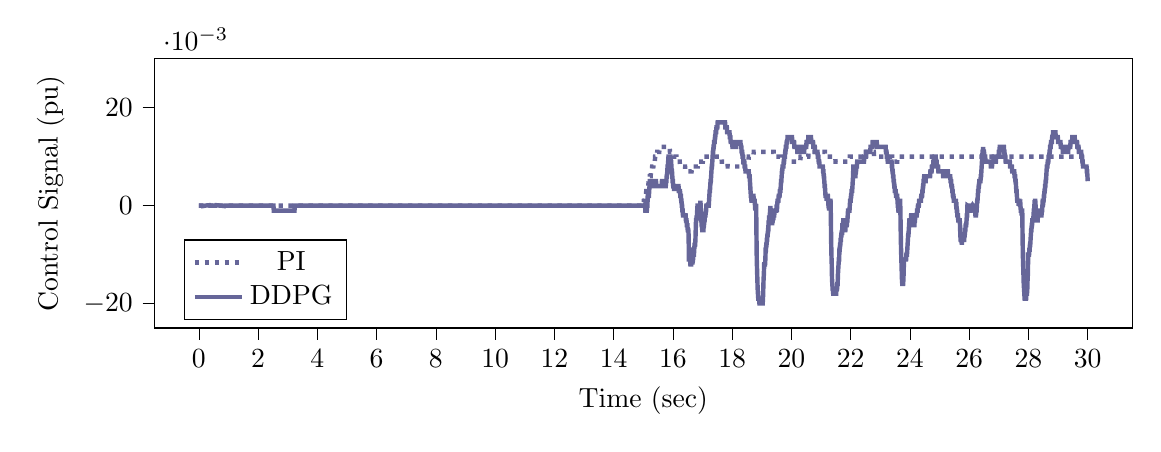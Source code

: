 % This file was created by tikzplotlib v0.9.1.
\begin{tikzpicture}

\definecolor{color0}{rgb}{0.122,0.467,0.706}
\definecolor{color1}{rgb}{1,0.498,0.055}

\begin{axis}[
compat=newest,
tick align=outside,
tick pos=left,
x grid style={white!69.02!black},
xmin=-1.5, xmax=31.5,
xtick style={color=black},
y grid style={white!69.02!black},
ymin=-0.025, ymax=0.030,
ytick style={color=black},
%yticklabel style={
%        /pgf/number format/.cd,
%        	fixed,
%        	fixed zerofill,
%         	precision=3,
%        /tikz/.cd
%},
scaled y ticks=true,
scaled y ticks=base 10:3,
width=14cm,
height=5cm,
xlabel=Time (sec),
ylabel=Control Signal (pu),
%y label style={at={(-0.2,0.5)}}
legend pos=south west
]

\addplot [ultra thick, blue!20!gray, dotted]
table {%
0 0
0.01 0
0.02 0
0.03 0
0.04 0
0.05 0
0.06 0
0.07 0
0.08 0
0.09 0
0.1 0
0.11 0
0.12 0
0.13 0
0.14 0
0.15 0
0.16 0
0.17 0
0.18 0
0.19 0
0.2 0
0.21 0
0.22 0
0.23 0
0.24 0
0.25 0
0.26 0
0.27 0
0.28 0
0.29 0
0.3 0
0.31 0
0.32 0
0.33 0
0.34 0
0.35 0
0.36 0
0.37 0
0.38 0
0.39 0
0.4 0
0.41 0
0.42 0
0.43 0
0.44 0
0.45 0
0.46 0
0.47 0
0.48 0
0.49 0
0.5 0
0.51 0
0.52 0
0.53 0
0.54 0
0.55 0
0.56 0
0.57 0
0.58 0
0.59 0
0.6 0
0.61 0
0.62 0
0.63 0
0.64 0
0.65 0
0.66 0
0.67 0
0.68 0
0.69 0
0.7 0
0.71 0
0.72 0
0.73 0
0.74 0
0.75 0
0.76 0
0.77 0
0.78 0
0.79 0
0.8 0
0.81 0
0.82 0
0.83 0
0.84 0
0.85 0
0.86 0
0.87 0
0.88 0
0.89 0
0.9 0
0.91 0
0.92 0
0.93 0
0.94 0
0.95 0
0.96 0
0.97 0
0.98 0
0.99 0
1 0
1.01 0
1.02 0
1.03 0
1.04 0
1.05 0
1.06 0
1.07 0
1.08 0
1.09 0
1.1 0
1.11 0
1.12 0
1.13 0
1.14 0
1.15 0
1.16 0
1.17 0
1.18 0
1.19 0
1.2 0
1.21 0
1.22 0
1.23 0
1.24 0
1.25 0
1.26 0
1.27 0
1.28 0
1.29 0
1.3 0
1.31 0
1.32 0
1.33 0
1.34 0
1.35 0
1.36 0
1.37 0
1.38 0
1.39 0
1.4 0
1.41 0
1.42 0
1.43 0
1.44 0
1.45 0
1.46 0
1.47 0
1.48 0
1.49 0
1.5 0
1.51 0
1.52 0
1.53 0
1.54 0
1.55 0
1.56 0
1.57 0
1.58 0
1.59 0
1.6 0
1.61 0
1.62 0
1.63 0
1.64 0
1.65 0
1.66 0
1.67 0
1.68 0
1.69 0
1.7 0
1.71 0
1.72 0
1.73 0
1.74 0
1.75 0
1.76 0
1.77 0
1.78 0
1.79 0
1.8 0
1.81 0
1.82 0
1.83 0
1.84 0
1.85 0
1.86 0
1.87 0
1.88 0
1.89 0
1.9 0
1.91 0
1.92 0
1.93 0
1.94 0
1.95 0
1.96 0
1.97 0
1.98 0
1.99 0
2 0
2.01 0
2.02 0
2.03 0
2.04 0
2.05 0
2.06 0
2.07 0
2.08 0
2.09 0
2.1 0
2.11 0
2.12 0
2.13 0
2.14 0
2.15 0
2.16 0
2.17 0
2.18 0
2.19 0
2.2 0
2.21 0
2.22 0
2.23 0
2.24 0
2.25 0
2.26 0
2.27 0
2.28 0
2.29 0
2.3 0
2.31 0
2.32 0
2.33 0
2.34 0
2.35 0
2.36 0
2.37 0
2.38 0
2.39 0
2.4 0
2.41 0
2.42 0
2.43 0
2.44 0
2.45 0
2.46 0
2.47 0
2.48 0
2.49 0
2.5 0
2.51 0
2.52 0
2.53 0
2.54 0
2.55 0
2.56 0
2.57 0
2.58 0
2.59 0
2.6 0
2.61 0
2.62 0
2.63 0
2.64 0
2.65 0
2.66 0
2.67 0
2.68 0
2.69 0
2.7 0
2.71 0
2.72 0
2.73 0
2.74 0
2.75 0
2.76 0
2.77 0
2.78 0
2.79 0
2.8 0
2.81 0
2.82 0
2.83 0
2.84 0
2.85 0
2.86 0
2.87 0
2.88 0
2.89 0
2.9 0
2.91 0
2.92 0
2.93 0
2.94 0
2.95 0
2.96 0
2.97 0
2.98 0
2.99 0
3.0 0
3.01 0
3.02 0
3.03 0
3.04 0
3.05 0
3.06 0
3.07 0
3.08 0
3.09 0
3.1 0
3.11 0
3.12 0
3.13 0
3.14 0
3.15 0
3.16 0
3.17 0
3.18 0
3.19 0
3.2 0
3.21 0
3.22 0
3.23 0
3.24 0
3.25 0
3.26 0
3.27 0
3.28 0
3.29 0
3.3 0
3.31 0
3.32 0
3.33 0
3.34 0
3.35 0
3.36 0
3.37 0
3.38 0
3.39 0
3.4 0
3.41 0
3.42 0
3.43 0
3.44 0
3.45 0
3.46 0
3.47 0
3.48 0
3.49 0
3.5 0
3.51 0
3.52 0
3.53 0
3.54 0
3.55 0
3.56 0
3.57 0
3.58 0
3.59 0
3.6 0
3.61 0
3.62 0
3.63 0
3.64 0
3.65 0
3.66 0
3.67 0
3.68 0
3.69 0
3.7 0
3.71 0
3.72 0
3.73 0
3.74 0
3.75 0
3.76 0
3.77 0
3.78 0
3.79 0
3.8 0
3.81 0
3.82 0
3.83 0
3.84 0
3.85 0
3.86 0
3.87 0
3.88 0
3.89 0
3.9 0
3.91 0
3.92 0
3.93 0
3.94 0
3.95 0
3.96 0
3.97 0
3.98 0
3.99 0
4.0 0
4.01 0
4.02 0
4.03 0
4.04 0
4.05 0
4.06 0
4.07 0
4.08 0
4.09 0
4.1 0
4.11 0
4.12 0
4.13 0
4.14 0
4.15 0
4.16 0
4.17 0
4.18 0
4.19 0
4.2 0
4.21 0
4.22 0
4.23 0
4.24 0
4.25 0
4.26 0
4.27 0
4.28 0
4.29 0
4.3 0
4.31 0
4.32 0
4.33 0
4.34 0
4.35 0
4.36 0
4.37 0
4.38 0
4.39 0
4.4 0
4.41 0
4.42 0
4.43 0
4.44 0
4.45 0
4.46 0
4.47 0
4.48 0
4.49 0
4.5 0
4.51 0
4.52 0
4.53 0
4.54 0
4.55 0
4.56 0
4.57 0
4.58 0
4.59 0
4.6 0
4.61 0
4.62 0
4.63 0
4.64 0
4.65 0
4.66 0
4.67 0
4.68 0
4.69 0
4.7 0
4.71 0
4.72 0
4.73 0
4.74 0
4.75 0
4.76 0
4.77 0
4.78 0
4.79 0
4.8 0
4.81 0
4.82 0
4.83 0
4.84 0
4.85 0
4.86 0
4.87 0
4.88 0
4.89 0
4.9 0
4.91 0
4.92 0
4.93 0
4.94 0
4.95 0
4.96 0
4.97 0
4.98 0
4.99 0
5.0 0
5.01 0
5.02 0
5.03 0
5.04 0
5.05 0
5.06 0
5.07 0
5.08 0
5.09 0
5.1 0
5.11 0
5.12 0
5.13 0
5.14 0
5.15 0
5.16 0
5.17 0
5.18 0
5.19 0
5.2 0
5.21 0
5.22 0
5.23 0
5.24 0
5.25 0
5.26 0
5.27 0
5.28 0
5.29 0
5.3 0
5.31 0
5.32 0
5.33 0
5.34 0
5.35 0
5.36 0
5.37 0
5.38 0
5.39 0
5.4 0
5.41 0
5.42 0
5.43 0
5.44 0
5.45 0
5.46 0
5.47 0
5.48 0
5.49 0
5.5 0
5.51 0
5.52 0
5.53 0
5.54 0
5.55 0
5.56 0
5.57 0
5.58 0
5.59 0
5.6 0
5.61 0
5.62 0
5.63 0
5.64 0
5.65 0
5.66 0
5.67 0
5.68 0
5.69 0
5.7 0
5.71 0
5.72 0
5.73 0
5.74 0
5.75 0
5.76 0
5.77 0
5.78 0
5.79 0
5.8 0
5.81 0
5.82 0
5.83 0
5.84 0
5.85 0
5.86 0
5.87 0
5.88 0
5.89 0
5.9 0
5.91 0
5.92 0
5.93 0
5.94 0
5.95 0
5.96 0
5.97 0
5.98 0
5.99 0
6.0 0
6.01 0
6.02 0
6.03 0
6.04 0
6.05 0
6.06 0
6.07 0
6.08 0
6.09 0
6.1 0
6.11 0
6.12 0
6.13 0
6.14 0
6.15 0
6.16 0
6.17 0
6.18 0
6.19 0
6.2 0
6.21 0
6.22 0
6.23 0
6.24 0
6.25 0
6.26 0
6.27 0
6.28 0
6.29 0
6.3 0
6.31 0
6.32 0
6.33 0
6.34 0
6.35 0
6.36 0
6.37 0
6.38 0
6.39 0
6.4 0
6.41 0
6.42 0
6.43 0
6.44 0
6.45 0
6.46 0
6.47 0
6.48 0
6.49 0
6.5 0
6.51 0
6.52 0
6.53 0
6.54 0
6.55 0
6.56 0
6.57 0
6.58 0
6.59 0
6.6 0
6.61 0
6.62 0
6.63 0
6.64 0
6.65 0
6.66 0
6.67 0
6.68 0
6.69 0
6.7 0
6.71 0
6.72 0
6.73 0
6.74 0
6.75 0
6.76 0
6.77 0
6.78 0
6.79 0
6.8 0
6.81 0
6.82 0
6.83 0
6.84 0
6.85 0
6.86 0
6.87 0
6.88 0
6.89 0
6.9 0
6.91 0
6.92 0
6.93 0
6.94 0
6.95 0
6.96 0
6.97 0
6.98 0
6.99 0
7.0 0
7.01 0
7.02 0
7.03 0
7.04 0
7.05 0
7.06 0
7.07 0
7.08 0
7.09 0
7.1 0
7.11 0
7.12 0
7.13 0
7.14 0
7.15 0
7.16 0
7.17 0
7.18 0
7.19 0
7.2 0
7.21 0
7.22 0
7.23 0
7.24 0
7.25 0
7.26 0
7.27 0
7.28 0
7.29 0
7.3 0
7.31 0
7.32 0
7.33 0
7.34 0
7.35 0
7.36 0
7.37 0
7.38 0
7.39 0
7.4 0
7.41 0
7.42 0
7.43 0
7.44 0
7.45 0
7.46 0
7.47 0
7.48 0
7.49 0
7.5 0
7.51 0
7.52 0
7.53 0
7.54 0
7.55 0
7.56 0
7.57 0
7.58 0
7.59 0
7.6 0
7.61 0
7.62 0
7.63 0
7.64 0
7.65 0
7.66 0
7.67 0
7.68 0
7.69 0
7.7 0
7.71 0
7.72 0
7.73 0
7.74 0
7.75 0
7.76 0
7.77 0
7.78 0
7.79 0
7.8 0
7.81 0
7.82 0
7.83 0
7.84 0
7.85 0
7.86 0
7.87 0
7.88 0
7.89 0
7.9 0
7.91 0
7.92 0
7.93 0
7.94 0
7.95 0
7.96 0
7.97 0
7.98 0
7.99 0
8.0 0
8.01 0
8.02 0
8.03 0
8.04 0
8.05 0
8.06 0
8.07 0
8.08 0
8.09 0
8.1 0
8.11 0
8.12 0
8.13 0
8.14 0
8.15 0
8.16 0
8.17 0
8.18 0
8.19 0
8.2 0
8.21 0
8.22 0
8.23 0
8.24 0
8.25 0
8.26 0
8.27 0
8.28 0
8.29 0
8.3 0
8.31 0
8.32 0
8.33 0
8.34 0
8.35 0
8.36 0
8.37 0
8.38 0
8.39 0
8.4 0
8.41 0
8.42 0
8.43 0
8.44 0
8.45 0
8.46 0
8.47 0
8.48 0
8.49 0
8.5 0
8.51 0
8.52 0
8.53 0
8.54 0
8.55 0
8.56 0
8.57 0
8.58 0
8.59 0
8.6 0
8.61 0
8.62 0
8.63 0
8.64 0
8.65 0
8.66 0
8.67 0
8.68 0
8.69 0
8.7 0
8.71 0
8.72 0
8.73 0
8.74 0
8.75 0
8.76 0
8.77 0
8.78 0
8.79 0
8.8 0
8.81 0
8.82 0
8.83 0
8.84 0
8.85 0
8.86 0
8.87 0
8.88 0
8.89 0
8.9 0
8.91 0
8.92 0
8.93 0
8.94 0
8.95 0
8.96 0
8.97 0
8.98 0
8.99 0
9.0 0
9.01 0
9.02 0
9.03 0
9.04 0
9.05 0
9.06 0
9.07 0
9.08 0
9.09 0
9.1 0
9.11 0
9.12 0
9.13 0
9.14 0
9.15 0
9.16 0
9.17 0
9.18 0
9.19 0
9.2 0
9.21 0
9.22 0
9.23 0
9.24 0
9.25 0
9.26 0
9.27 0
9.28 0
9.29 0
9.3 0
9.31 0
9.32 0
9.33 0
9.34 0
9.35 0
9.36 0
9.37 0
9.38 0
9.39 0
9.4 0
9.41 0
9.42 0
9.43 0
9.44 0
9.45 0
9.46 0
9.47 0
9.48 0
9.49 0
9.5 0
9.51 0
9.52 0
9.53 0
9.54 0
9.55 0
9.56 0
9.57 0
9.58 0
9.59 0
9.6 0
9.61 0
9.62 0
9.63 0
9.64 0
9.65 0
9.66 0
9.67 0
9.68 0
9.69 0
9.7 0
9.71 0
9.72 0
9.73 0
9.74 0
9.75 0
9.76 0
9.77 0
9.78 0
9.79 0
9.8 0
9.81 0
9.82 0
9.83 0
9.84 0
9.85 0
9.86 0
9.87 0
9.88 0
9.89 0
9.9 0
9.91 0
9.92 0
9.93 0
9.94 0
9.95 0
9.96 0
9.97 0
9.98 0
9.99 0
10.0 0
10.01 0
10.02 0
10.03 0
10.04 0
10.05 0
10.06 0
10.07 0
10.08 0
10.09 0
10.1 0
10.11 0
10.12 0
10.13 0
10.14 0
10.15 0
10.16 0
10.17 0
10.18 0
10.19 0
10.2 0
10.21 0
10.22 0
10.23 0
10.24 0
10.25 0
10.26 0
10.27 0
10.28 0
10.29 0
10.3 0
10.31 0
10.32 0
10.33 0
10.34 0
10.35 0
10.36 0
10.37 0
10.38 0
10.39 0
10.4 0
10.41 0
10.42 0
10.43 0
10.44 0
10.45 0
10.46 0
10.47 0
10.48 0
10.49 0
10.5 0
10.51 0
10.52 0
10.53 0
10.54 0
10.55 0
10.56 0
10.57 0
10.58 0
10.59 0
10.6 0
10.61 0
10.62 0
10.63 0
10.64 0
10.65 0
10.66 0
10.67 0
10.68 0
10.69 0
10.7 0
10.71 0
10.72 0
10.73 0
10.74 0
10.75 0
10.76 0
10.77 0
10.78 0
10.79 0
10.8 0
10.81 0
10.82 0
10.83 0
10.84 0
10.85 0
10.86 0
10.87 0
10.88 0
10.89 0
10.9 0
10.91 0
10.92 0
10.93 0
10.94 0
10.95 0
10.96 0
10.97 0
10.98 0
10.99 0
11.0 0
11.01 0
11.02 0
11.03 0
11.04 0
11.05 0
11.06 0
11.07 0
11.08 0
11.09 0
11.1 0
11.11 0
11.12 0
11.13 0
11.14 0
11.15 0
11.16 0
11.17 0
11.18 0
11.19 0
11.2 0
11.21 0
11.22 0
11.23 0
11.24 0
11.25 0
11.26 0
11.27 0
11.28 0
11.29 0
11.3 0
11.31 0
11.32 0
11.33 0
11.34 0
11.35 0
11.36 0
11.37 0
11.38 0
11.39 0
11.4 0
11.41 0
11.42 0
11.43 0
11.44 0
11.45 0
11.46 0
11.47 0
11.48 0
11.49 0
11.5 0
11.51 0
11.52 0
11.53 0
11.54 0
11.55 0
11.56 0
11.57 0
11.58 0
11.59 0
11.6 0
11.61 0
11.62 0
11.63 0
11.64 0
11.65 0
11.66 0
11.67 0
11.68 0
11.69 0
11.7 0
11.71 0
11.72 0
11.73 0
11.74 0
11.75 0
11.76 0
11.77 0
11.78 0
11.79 0
11.8 0
11.81 0
11.82 0
11.83 0
11.84 0
11.85 0
11.86 0
11.87 0
11.88 0
11.89 0
11.9 0
11.91 0
11.92 0
11.93 0
11.94 0
11.95 0
11.96 0
11.97 0
11.98 0
11.99 0
12.0 0
12.01 0
12.02 0
12.03 0
12.04 0
12.05 0
12.06 0
12.07 0
12.08 0
12.09 0
12.1 0
12.11 0
12.12 0
12.13 0
12.14 0
12.15 0
12.16 0
12.17 0
12.18 0
12.19 0
12.2 0
12.21 0
12.22 0
12.23 0
12.24 0
12.25 0
12.26 0
12.27 0
12.28 0
12.29 0
12.3 0
12.31 0
12.32 0
12.33 0
12.34 0
12.35 0
12.36 0
12.37 0
12.38 0
12.39 0
12.4 0
12.41 0
12.42 0
12.43 0
12.44 0
12.45 0
12.46 0
12.47 0
12.48 0
12.49 0
12.5 0
12.51 0
12.52 0
12.53 0
12.54 0
12.55 0
12.56 0
12.57 0
12.58 0
12.59 0
12.6 0
12.61 0
12.62 0
12.63 0
12.64 0
12.65 0
12.66 0
12.67 0
12.68 0
12.69 0
12.7 0
12.71 0
12.72 0
12.73 0
12.74 0
12.75 0
12.76 0
12.77 0
12.78 0
12.79 0
12.8 0
12.81 0
12.82 0
12.83 0
12.84 0
12.85 0
12.86 0
12.87 0
12.88 0
12.89 0
12.9 0
12.91 0
12.92 0
12.93 0
12.94 0
12.95 0
12.96 0
12.97 0
12.98 0
12.99 0
13.0 0
13.01 0
13.02 0
13.03 0
13.04 0
13.05 0
13.06 0
13.07 0
13.08 0
13.09 0
13.1 0
13.11 0
13.12 0
13.13 0
13.14 0
13.15 0
13.16 0
13.17 0
13.18 0
13.19 0
13.2 0
13.21 0
13.22 0
13.23 0
13.24 0
13.25 0
13.26 0
13.27 0
13.28 0
13.29 0
13.3 0
13.31 0
13.32 0
13.33 0
13.34 0
13.35 0
13.36 0
13.37 0
13.38 0
13.39 0
13.4 0
13.41 0
13.42 0
13.43 0
13.44 0
13.45 0
13.46 0
13.47 0
13.48 0
13.49 0
13.5 0
13.51 0
13.52 0
13.53 0
13.54 0
13.55 0
13.56 0
13.57 0
13.58 0
13.59 0
13.6 0
13.61 0
13.62 0
13.63 0
13.64 0
13.65 0
13.66 0
13.67 0
13.68 0
13.69 0
13.7 0
13.71 0
13.72 0
13.73 0
13.74 0
13.75 0
13.76 0
13.77 0
13.78 0
13.79 0
13.8 0
13.81 0
13.82 0
13.83 0
13.84 0
13.85 0
13.86 0
13.87 0
13.88 0
13.89 0
13.9 0
13.91 0
13.92 0
13.93 0
13.94 0
13.95 0
13.96 0
13.97 0
13.98 0
13.99 0
14.0 0
14.01 0
14.02 0
14.03 0
14.04 0
14.05 0
14.06 0
14.07 0
14.08 0
14.09 0
14.1 0
14.11 0
14.12 0
14.13 0
14.14 0
14.15 0
14.16 0
14.17 0
14.18 0
14.19 0
14.2 0
14.21 0
14.22 0
14.23 0
14.24 0
14.25 0
14.26 0
14.27 0
14.28 0
14.29 0
14.3 0
14.31 0
14.32 0
14.33 0
14.34 0
14.35 0
14.36 0
14.37 0
14.38 0
14.39 0
14.4 0
14.41 0
14.42 0
14.43 0
14.44 0
14.45 0
14.46 0
14.47 0
14.48 0
14.49 0
14.5 0
14.51 0
14.52 0
14.53 0
14.54 0
14.55 0
14.56 0
14.57 0
14.58 0
14.59 0
14.6 0
14.61 0
14.62 0
14.63 0
14.64 0
14.65 0
14.66 0
14.67 0
14.68 0
14.69 0
14.7 0
14.71 0
14.72 0
14.73 0
14.74 0
14.75 0
14.76 0
14.77 0
14.78 0
14.79 0
14.8 0
14.81 0
14.82 0
14.83 0
14.84 0
14.85 0
14.86 0
14.87 0
14.88 0
14.89 0
14.9 0
14.91 0
14.92 0
14.93 0
14.94 0
14.95 0
14.96 0
14.97 0
14.98 0
14.99 0
15.0 1.651e-09
15.01 0.0
15.02 0.001
15.03 0.001
15.04 0.001
15.05 0.001
15.06 0.002
15.07 0.002
15.08 0.002
15.09 0.002
15.1 0.003
15.11 0.003
15.12 0.003
15.13 0.003
15.14 0.004
15.15 0.004
15.16 0.004
15.17 0.004
15.18 0.005
15.19 0.005
15.2 0.005
15.21 0.005
15.22 0.006
15.23 0.006
15.24 0.006
15.25 0.006
15.26 0.007
15.27 0.007
15.28 0.007
15.29 0.007
15.3 0.008
15.31 0.008
15.32 0.008
15.33 0.008
15.34 0.008
15.35 0.009
15.36 0.009
15.37 0.009
15.38 0.009
15.39 0.009
15.4 0.01
15.41 0.01
15.42 0.01
15.43 0.01
15.44 0.01
15.45 0.01
15.46 0.01
15.47 0.011
15.48 0.011
15.49 0.011
15.5 0.011
15.51 0.011
15.52 0.011
15.53 0.011
15.54 0.011
15.55 0.012
15.56 0.012
15.57 0.012
15.58 0.012
15.59 0.012
15.6 0.012
15.61 0.012
15.62 0.012
15.63 0.012
15.64 0.012
15.65 0.012
15.66 0.012
15.67 0.012
15.68 0.012
15.69 0.012
15.7 0.012
15.71 0.012
15.72 0.012
15.73 0.012
15.74 0.012
15.75 0.012
15.76 0.012
15.77 0.012
15.78 0.012
15.79 0.012
15.8 0.012
15.81 0.012
15.82 0.012
15.83 0.012
15.84 0.012
15.85 0.012
15.86 0.012
15.87 0.012
15.88 0.012
15.89 0.012
15.9 0.011
15.91 0.011
15.92 0.011
15.93 0.011
15.94 0.011
15.95 0.011
15.96 0.011
15.97 0.011
15.98 0.011
15.99 0.011
16.0 0.011
16.01 0.011
16.02 0.01
16.03 0.01
16.04 0.01
16.05 0.01
16.06 0.01
16.07 0.01
16.08 0.01
16.09 0.01
16.1 0.01
16.11 0.01
16.12 0.01
16.13 0.009
16.14 0.009
16.15 0.009
16.16 0.009
16.17 0.009
16.18 0.009
16.19 0.009
16.2 0.009
16.21 0.009
16.22 0.009
16.23 0.009
16.24 0.008
16.25 0.008
16.26 0.008
16.27 0.008
16.28 0.008
16.29 0.008
16.3 0.008
16.31 0.008
16.32 0.008
16.33 0.008
16.34 0.008
16.35 0.008
16.36 0.008
16.37 0.008
16.38 0.008
16.39 0.008
16.4 0.008
16.41 0.008
16.42 0.007
16.43 0.007
16.44 0.007
16.45 0.007
16.46 0.007
16.47 0.007
16.48 0.007
16.49 0.007
16.5 0.007
16.51 0.007
16.52 0.007
16.53 0.007
16.54 0.007
16.55 0.007
16.56 0.007
16.57 0.007
16.58 0.007
16.59 0.007
16.6 0.007
16.61 0.007
16.62 0.007
16.63 0.007
16.64 0.008
16.65 0.008
16.66 0.008
16.67 0.008
16.68 0.008
16.69 0.008
16.7 0.008
16.71 0.008
16.72 0.008
16.73 0.008
16.74 0.008
16.75 0.008
16.76 0.008
16.77 0.008
16.78 0.008
16.79 0.008
16.8 0.008
16.81 0.008
16.82 0.008
16.83 0.008
16.84 0.008
16.85 0.009
16.86 0.009
16.87 0.009
16.88 0.009
16.89 0.009
16.9 0.009
16.91 0.009
16.92 0.009
16.93 0.009
16.94 0.009
16.95 0.009
16.96 0.009
16.97 0.009
16.98 0.009
16.99 0.009
17.0 0.009
17.01 0.009
17.02 0.01
17.03 0.01
17.04 0.01
17.05 0.01
17.06 0.01
17.07 0.01
17.08 0.01
17.09 0.01
17.1 0.01
17.11 0.01
17.12 0.01
17.13 0.01
17.14 0.01
17.15 0.01
17.16 0.01
17.17 0.01
17.18 0.01
17.19 0.01
17.2 0.01
17.21 0.01
17.22 0.01
17.23 0.01
17.24 0.01
17.25 0.01
17.26 0.01
17.27 0.01
17.28 0.01
17.29 0.01
17.3 0.01
17.31 0.01
17.32 0.01
17.33 0.01
17.34 0.01
17.35 0.01
17.36 0.01
17.37 0.01
17.38 0.01
17.39 0.01
17.4 0.01
17.41 0.01
17.42 0.01
17.43 0.01
17.44 0.01
17.45 0.01
17.46 0.01
17.47 0.01
17.48 0.01
17.49 0.01
17.5 0.01
17.51 0.01
17.52 0.01
17.53 0.01
17.54 0.01
17.55 0.01
17.56 0.01
17.57 0.01
17.58 0.01
17.59 0.01
17.6 0.01
17.61 0.01
17.62 0.01
17.63 0.01
17.64 0.01
17.65 0.009
17.66 0.009
17.67 0.009
17.68 0.009
17.69 0.009
17.7 0.009
17.71 0.009
17.72 0.009
17.73 0.009
17.74 0.009
17.75 0.009
17.76 0.009
17.77 0.009
17.78 0.009
17.79 0.009
17.8 0.009
17.81 0.009
17.82 0.009
17.83 0.009
17.84 0.009
17.85 0.008
17.86 0.008
17.87 0.008
17.88 0.008
17.89 0.008
17.9 0.008
17.91 0.008
17.92 0.008
17.93 0.008
17.94 0.008
17.95 0.008
17.96 0.008
17.97 0.008
17.98 0.008
17.99 0.008
18 0.008
18.01 0.008
18.02 0.008
18.03 0.008
18.04 0.008
18.05 0.008
18.06 0.008
18.07 0.008
18.08 0.008
18.09 0.008
18.1 0.008
18.11 0.008
18.12 0.008
18.13 0.008
18.14 0.008
18.15 0.008
18.16 0.008
18.17 0.008
18.18 0.008
18.19 0.008
18.2 0.008
18.21 0.008
18.22 0.008
18.23 0.008
18.24 0.008
18.25 0.008
18.26 0.008
18.27 0.008
18.28 0.008
18.29 0.008
18.3 0.008
18.31 0.008
18.32 0.008
18.33 0.008
18.34 0.008
18.35 0.008
18.36 0.008
18.37 0.008
18.38 0.009
18.39 0.009
18.4 0.009
18.41 0.009
18.42 0.009
18.43 0.009
18.44 0.009
18.45 0.009
18.46 0.009
18.47 0.009
18.48 0.009
18.49 0.009
18.5 0.009
18.51 0.009
18.52 0.009
18.53 0.009
18.54 0.009
18.55 0.009
18.56 0.01
18.57 0.01
18.58 0.01
18.59 0.01
18.6 0.01
18.61 0.01
18.62 0.01
18.63 0.01
18.64 0.01
18.65 0.01
18.66 0.01
18.67 0.01
18.68 0.01
18.69 0.01
18.7 0.01
18.71 0.01
18.72 0.01
18.73 0.011
18.74 0.011
18.75 0.011
18.76 0.011
18.77 0.011
18.78 0.011
18.79 0.011
18.8 0.011
18.81 0.011
18.82 0.011
18.83 0.011
18.84 0.011
18.85 0.011
18.86 0.011
18.87 0.011
18.88 0.011
18.89 0.011
18.9 0.011
18.91 0.011
18.92 0.011
18.93 0.011
18.94 0.011
18.95 0.011
18.96 0.011
18.97 0.011
18.98 0.011
18.99 0.011
19.0 0.011
19.01 0.011
19.02 0.011
19.03 0.011
19.04 0.011
19.05 0.011
19.06 0.011
19.07 0.011
19.08 0.011
19.09 0.011
19.1 0.011
19.11 0.011
19.12 0.011
19.13 0.011
19.14 0.011
19.15 0.011
19.16 0.011
19.17 0.011
19.18 0.011
19.19 0.011
19.2 0.011
19.21 0.011
19.22 0.011
19.23 0.011
19.24 0.011
19.25 0.011
19.26 0.011
19.27 0.011
19.28 0.011
19.29 0.011
19.3 0.011
19.31 0.011
19.32 0.011
19.33 0.011
19.34 0.011
19.35 0.011
19.36 0.011
19.37 0.011
19.38 0.011
19.39 0.011
19.4 0.011
19.41 0.01
19.42 0.01
19.43 0.01
19.44 0.01
19.45 0.01
19.46 0.01
19.47 0.01
19.48 0.01
19.49 0.01
19.5 0.01
19.51 0.01
19.52 0.01
19.53 0.01
19.54 0.01
19.55 0.01
19.56 0.01
19.57 0.01
19.58 0.01
19.59 0.01
19.6 0.01
19.61 0.01
19.62 0.009
19.63 0.009
19.64 0.009
19.65 0.009
19.66 0.009
19.67 0.009
19.68 0.009
19.69 0.009
19.7 0.009
19.71 0.009
19.72 0.009
19.73 0.009
19.74 0.009
19.75 0.009
19.76 0.009
19.77 0.009
19.78 0.009
19.79 0.009
19.8 0.009
19.81 0.009
19.82 0.009
19.83 0.009
19.84 0.009
19.85 0.009
19.86 0.009
19.87 0.009
19.88 0.009
19.89 0.009
19.9 0.009
19.91 0.009
19.92 0.009
19.93 0.009
19.94 0.009
19.95 0.009
19.96 0.009
19.97 0.009
19.98 0.009
19.99 0.009
20.0 0.009
20.01 0.009
20.02 0.009
20.03 0.009
20.04 0.009
20.05 0.009
20.06 0.009
20.07 0.009
20.08 0.009
20.09 0.009
20.1 0.009
20.11 0.009
20.12 0.009
20.13 0.009
20.14 0.009
20.15 0.009
20.16 0.009
20.17 0.009
20.18 0.009
20.19 0.009
20.2 0.009
20.21 0.009
20.22 0.009
20.23 0.009
20.24 0.009
20.25 0.009
20.26 0.009
20.27 0.009
20.28 0.009
20.29 0.009
20.3 0.009
20.31 0.01
20.32 0.01
20.33 0.01
20.34 0.01
20.35 0.01
20.36 0.01
20.37 0.01
20.38 0.01
20.39 0.01
20.4 0.01
20.41 0.01
20.42 0.01
20.43 0.01
20.44 0.01
20.45 0.01
20.46 0.01
20.47 0.01
20.48 0.01
20.49 0.01
20.5 0.01
20.51 0.01
20.52 0.01
20.53 0.01
20.54 0.01
20.55 0.01
20.56 0.01
20.57 0.01
20.58 0.011
20.59 0.011
20.6 0.011
20.61 0.011
20.62 0.011
20.63 0.011
20.64 0.011
20.65 0.011
20.66 0.011
20.67 0.011
20.68 0.011
20.69 0.011
20.7 0.011
20.71 0.011
20.72 0.011
20.73 0.011
20.74 0.011
20.75 0.011
20.76 0.011
20.77 0.011
20.78 0.011
20.79 0.011
20.8 0.011
20.81 0.011
20.82 0.011
20.83 0.011
20.84 0.011
20.85 0.011
20.86 0.011
20.87 0.011
20.88 0.011
20.89 0.011
20.9 0.011
20.91 0.011
20.92 0.011
20.93 0.011
20.94 0.011
20.95 0.011
20.96 0.011
20.97 0.011
20.98 0.011
20.99 0.011
21.0 0.011
21.01 0.011
21.02 0.011
21.03 0.011
21.04 0.011
21.05 0.011
21.06 0.011
21.07 0.011
21.08 0.011
21.09 0.011
21.1 0.011
21.11 0.011
21.12 0.011
21.13 0.011
21.14 0.01
21.15 0.01
21.16 0.01
21.17 0.01
21.18 0.01
21.19 0.01
21.2 0.01
21.21 0.01
21.22 0.01
21.23 0.01
21.24 0.01
21.25 0.01
21.26 0.01
21.27 0.01
21.28 0.01
21.29 0.01
21.3 0.01
21.31 0.01
21.32 0.01
21.33 0.01
21.34 0.01
21.35 0.01
21.36 0.01
21.37 0.01
21.38 0.01
21.39 0.01
21.4 0.01
21.41 0.01
21.42 0.01
21.43 0.01
21.44 0.01
21.45 0.01
21.46 0.01
21.47 0.01
21.48 0.01
21.49 0.009
21.5 0.009
21.51 0.009
21.52 0.009
21.53 0.009
21.54 0.009
21.55 0.009
21.56 0.009
21.57 0.009
21.58 0.009
21.59 0.009
21.6 0.009
21.61 0.009
21.62 0.009
21.63 0.009
21.64 0.009
21.65 0.009
21.66 0.009
21.67 0.009
21.68 0.009
21.69 0.009
21.7 0.009
21.71 0.009
21.72 0.009
21.73 0.009
21.74 0.009
21.75 0.009
21.76 0.009
21.77 0.009
21.78 0.009
21.79 0.009
21.8 0.009
21.81 0.009
21.82 0.009
21.83 0.009
21.84 0.009
21.85 0.009
21.86 0.009
21.87 0.009
21.88 0.009
21.89 0.009
21.9 0.009
21.91 0.009
21.92 0.009
21.93 0.009
21.94 0.009
21.95 0.009
21.96 0.009
21.97 0.01
21.98 0.01
21.99 0.01
22.0 0.01
22.01 0.01
22.02 0.01
22.03 0.01
22.04 0.01
22.05 0.01
22.06 0.01
22.07 0.01
22.08 0.01
22.09 0.01
22.1 0.01
22.11 0.01
22.12 0.01
22.13 0.01
22.14 0.01
22.15 0.01
22.16 0.01
22.17 0.01
22.18 0.01
22.19 0.01
22.2 0.01
22.21 0.01
22.22 0.01
22.23 0.01
22.24 0.01
22.25 0.01
22.26 0.01
22.27 0.01
22.28 0.01
22.29 0.01
22.3 0.01
22.31 0.01
22.32 0.01
22.33 0.01
22.34 0.01
22.35 0.01
22.36 0.01
22.37 0.01
22.38 0.01
22.39 0.01
22.4 0.01
22.41 0.01
22.42 0.01
22.43 0.011
22.44 0.011
22.45 0.011
22.46 0.011
22.47 0.011
22.48 0.011
22.49 0.011
22.5 0.011
22.51 0.011
22.52 0.011
22.53 0.011
22.54 0.011
22.55 0.011
22.56 0.011
22.57 0.011
22.58 0.011
22.59 0.011
22.6 0.011
22.61 0.011
22.62 0.011
22.63 0.011
22.64 0.011
22.65 0.011
22.66 0.011
22.67 0.011
22.68 0.011
22.69 0.011
22.7 0.011
22.71 0.011
22.72 0.011
22.73 0.011
22.74 0.011
22.75 0.011
22.76 0.011
22.77 0.011
22.78 0.011
22.79 0.01
22.8 0.01
22.81 0.01
22.82 0.01
22.83 0.01
22.84 0.01
22.85 0.01
22.86 0.01
22.87 0.01
22.88 0.01
22.89 0.01
22.9 0.01
22.91 0.01
22.92 0.01
22.93 0.01
22.94 0.01
22.95 0.01
22.96 0.01
22.97 0.01
22.98 0.01
22.99 0.01
23.0 0.01
23.01 0.01
23.02 0.01
23.03 0.01
23.04 0.01
23.05 0.01
23.06 0.01
23.07 0.01
23.08 0.01
23.09 0.01
23.1 0.01
23.11 0.01
23.12 0.01
23.13 0.01
23.14 0.01
23.15 0.01
23.16 0.01
23.17 0.01
23.18 0.01
23.19 0.01
23.2 0.01
23.21 0.01
23.22 0.01
23.23 0.01
23.24 0.01
23.25 0.01
23.26 0.01
23.27 0.01
23.28 0.01
23.29 0.01
23.3 0.01
23.31 0.01
23.32 0.01
23.33 0.01
23.34 0.01
23.35 0.01
23.36 0.01
23.37 0.01
23.38 0.01
23.39 0.01
23.4 0.01
23.41 0.009
23.42 0.009
23.43 0.009
23.44 0.009
23.45 0.009
23.46 0.009
23.47 0.009
23.48 0.009
23.49 0.009
23.5 0.009
23.51 0.009
23.52 0.009
23.53 0.009
23.54 0.009
23.55 0.009
23.56 0.009
23.57 0.009
23.58 0.01
23.59 0.01
23.6 0.01
23.61 0.01
23.62 0.01
23.63 0.01
23.64 0.01
23.65 0.01
23.66 0.01
23.67 0.01
23.68 0.01
23.69 0.01
23.7 0.01
23.71 0.01
23.72 0.01
23.73 0.01
23.74 0.01
23.75 0.01
23.76 0.01
23.77 0.01
23.78 0.01
23.79 0.01
23.8 0.01
23.81 0.01
23.82 0.01
23.83 0.01
23.84 0.01
23.85 0.01
23.86 0.01
23.87 0.01
23.88 0.01
23.89 0.01
23.9 0.01
23.91 0.01
23.92 0.01
23.93 0.01
23.94 0.01
23.95 0.01
23.96 0.01
23.97 0.01
23.98 0.01
23.99 0.01
24.0 0.01
24.01 0.01
24.02 0.01
24.03 0.01
24.04 0.01
24.05 0.01
24.06 0.01
24.07 0.01
24.08 0.01
24.09 0.01
24.1 0.01
24.11 0.01
24.12 0.01
24.13 0.01
24.14 0.01
24.15 0.01
24.16 0.01
24.17 0.01
24.18 0.01
24.19 0.01
24.2 0.01
24.21 0.01
24.22 0.01
24.23 0.01
24.24 0.01
24.25 0.01
24.26 0.01
24.27 0.01
24.28 0.01
24.29 0.01
24.3 0.01
24.31 0.01
24.32 0.01
24.33 0.01
24.34 0.01
24.35 0.01
24.36 0.01
24.37 0.01
24.38 0.01
24.39 0.01
24.4 0.01
24.41 0.01
24.42 0.01
24.43 0.01
24.44 0.01
24.45 0.01
24.46 0.01
24.47 0.01
24.48 0.01
24.49 0.01
24.5 0.01
24.51 0.01
24.52 0.01
24.53 0.01
24.54 0.01
24.55 0.01
24.56 0.01
24.57 0.01
24.58 0.01
24.59 0.01
24.6 0.01
24.61 0.01
24.62 0.01
24.63 0.01
24.64 0.01
24.65 0.01
24.66 0.01
24.67 0.01
24.68 0.01
24.69 0.01
24.7 0.01
24.71 0.01
24.72 0.01
24.73 0.01
24.74 0.01
24.75 0.01
24.76 0.01
24.77 0.01
24.78 0.01
24.79 0.01
24.8 0.01
24.81 0.01
24.82 0.01
24.83 0.01
24.84 0.01
24.85 0.01
24.86 0.01
24.87 0.01
24.88 0.01
24.89 0.01
24.9 0.01
24.91 0.01
24.92 0.01
24.93 0.01
24.94 0.01
24.95 0.01
24.96 0.01
24.97 0.01
24.98 0.01
24.99 0.01
25.0 0.01
25.01 0.01
25.02 0.01
25.03 0.01
25.04 0.01
25.05 0.01
25.06 0.01
25.07 0.01
25.08 0.01
25.09 0.01
25.1 0.01
25.11 0.01
25.12 0.01
25.13 0.01
25.14 0.01
25.15 0.01
25.16 0.01
25.17 0.01
25.18 0.01
25.19 0.01
25.2 0.01
25.21 0.01
25.22 0.01
25.23 0.01
25.24 0.01
25.25 0.01
25.26 0.01
25.27 0.01
25.28 0.01
25.29 0.01
25.3 0.01
25.31 0.01
25.32 0.01
25.33 0.01
25.34 0.01
25.35 0.01
25.36 0.01
25.37 0.01
25.38 0.01
25.39 0.01
25.4 0.01
25.41 0.01
25.42 0.01
25.43 0.01
25.44 0.01
25.45 0.01
25.46 0.01
25.47 0.01
25.48 0.01
25.49 0.01
25.5 0.01
25.51 0.01
25.52 0.01
25.53 0.01
25.54 0.01
25.55 0.01
25.56 0.01
25.57 0.01
25.58 0.01
25.59 0.01
25.6 0.01
25.61 0.01
25.62 0.01
25.63 0.01
25.64 0.01
25.65 0.01
25.66 0.01
25.67 0.01
25.68 0.01
25.69 0.01
25.7 0.01
25.71 0.01
25.72 0.01
25.73 0.01
25.74 0.01
25.75 0.01
25.76 0.01
25.77 0.01
25.78 0.01
25.79 0.01
25.8 0.01
25.81 0.01
25.82 0.01
25.83 0.01
25.84 0.01
25.85 0.01
25.86 0.01
25.87 0.01
25.88 0.01
25.89 0.01
25.9 0.01
25.91 0.01
25.92 0.01
25.93 0.01
25.94 0.01
25.95 0.01
25.96 0.01
25.97 0.01
25.98 0.01
25.99 0.01
26.0 0.01
26.01 0.01
26.02 0.01
26.03 0.01
26.04 0.01
26.05 0.01
26.06 0.01
26.07 0.01
26.08 0.01
26.09 0.01
26.1 0.01
26.11 0.01
26.12 0.01
26.13 0.01
26.14 0.01
26.15 0.01
26.16 0.01
26.17 0.01
26.18 0.01
26.19 0.01
26.2 0.01
26.21 0.01
26.22 0.01
26.23 0.01
26.24 0.01
26.25 0.01
26.26 0.01
26.27 0.01
26.28 0.01
26.29 0.01
26.3 0.01
26.31 0.01
26.32 0.01
26.33 0.01
26.34 0.01
26.35 0.01
26.36 0.01
26.37 0.01
26.38 0.01
26.39 0.01
26.4 0.01
26.41 0.01
26.42 0.01
26.43 0.01
26.44 0.01
26.45 0.01
26.46 0.01
26.47 0.01
26.48 0.01
26.49 0.01
26.5 0.01
26.51 0.01
26.52 0.01
26.53 0.01
26.54 0.01
26.55 0.01
26.56 0.01
26.57 0.01
26.58 0.01
26.59 0.01
26.6 0.01
26.61 0.01
26.62 0.01
26.63 0.01
26.64 0.01
26.65 0.01
26.66 0.01
26.67 0.01
26.68 0.01
26.69 0.01
26.7 0.01
26.71 0.01
26.72 0.01
26.73 0.01
26.74 0.01
26.75 0.01
26.76 0.01
26.77 0.01
26.78 0.01
26.79 0.01
26.8 0.01
26.81 0.01
26.82 0.01
26.83 0.01
26.84 0.01
26.85 0.01
26.86 0.01
26.87 0.01
26.88 0.01
26.89 0.01
26.9 0.01
26.91 0.01
26.92 0.01
26.93 0.01
26.94 0.01
26.95 0.01
26.96 0.01
26.97 0.01
26.98 0.01
26.99 0.01
27.0 0.01
27.01 0.01
27.02 0.01
27.03 0.01
27.04 0.01
27.05 0.01
27.06 0.01
27.07 0.01
27.08 0.01
27.09 0.01
27.1 0.01
27.11 0.01
27.12 0.01
27.13 0.01
27.14 0.01
27.15 0.01
27.16 0.01
27.17 0.01
27.18 0.01
27.19 0.01
27.2 0.01
27.21 0.01
27.22 0.01
27.23 0.01
27.24 0.01
27.25 0.01
27.26 0.01
27.27 0.01
27.28 0.01
27.29 0.01
27.3 0.01
27.31 0.01
27.32 0.01
27.33 0.01
27.34 0.01
27.35 0.01
27.36 0.01
27.37 0.01
27.38 0.01
27.39 0.01
27.4 0.01
27.41 0.01
27.42 0.01
27.43 0.01
27.44 0.01
27.45 0.01
27.46 0.01
27.47 0.01
27.48 0.01
27.49 0.01
27.5 0.01
27.51 0.01
27.52 0.01
27.53 0.01
27.54 0.01
27.55 0.01
27.56 0.01
27.57 0.01
27.58 0.01
27.59 0.01
27.6 0.01
27.61 0.01
27.62 0.01
27.63 0.01
27.64 0.01
27.65 0.01
27.66 0.01
27.67 0.01
27.68 0.01
27.69 0.01
27.7 0.01
27.71 0.01
27.72 0.01
27.73 0.01
27.74 0.01
27.75 0.01
27.76 0.01
27.77 0.01
27.78 0.01
27.79 0.01
27.8 0.01
27.81 0.01
27.82 0.01
27.83 0.01
27.84 0.01
27.85 0.01
27.86 0.01
27.87 0.01
27.88 0.01
27.89 0.01
27.9 0.01
27.91 0.01
27.92 0.01
27.93 0.01
27.94 0.01
27.95 0.01
27.96 0.01
27.97 0.01
27.98 0.01
27.99 0.01
28.0 0.01
28.01 0.01
28.02 0.01
28.03 0.01
28.04 0.01
28.05 0.01
28.06 0.01
28.07 0.01
28.08 0.01
28.09 0.01
28.1 0.01
28.11 0.01
28.12 0.01
28.13 0.01
28.14 0.01
28.15 0.01
28.16 0.01
28.17 0.01
28.18 0.01
28.19 0.01
28.2 0.01
28.21 0.01
28.22 0.01
28.23 0.01
28.24 0.01
28.25 0.01
28.26 0.01
28.27 0.01
28.28 0.01
28.29 0.01
28.3 0.01
28.31 0.01
28.32 0.01
28.33 0.01
28.34 0.01
28.35 0.01
28.36 0.01
28.37 0.01
28.38 0.01
28.39 0.01
28.4 0.01
28.41 0.01
28.42 0.01
28.43 0.01
28.44 0.01
28.45 0.01
28.46 0.01
28.47 0.01
28.48 0.01
28.49 0.01
28.5 0.01
28.51 0.01
28.52 0.01
28.53 0.01
28.54 0.01
28.55 0.01
28.56 0.01
28.57 0.01
28.58 0.01
28.59 0.01
28.6 0.01
28.61 0.01
28.62 0.01
28.63 0.01
28.64 0.01
28.65 0.01
28.66 0.01
28.67 0.01
28.68 0.01
28.69 0.01
28.7 0.01
28.71 0.01
28.72 0.01
28.73 0.01
28.74 0.01
28.75 0.01
28.76 0.01
28.77 0.01
28.78 0.01
28.79 0.01
28.8 0.01
28.81 0.01
28.82 0.01
28.83 0.01
28.84 0.01
28.85 0.01
28.86 0.01
28.87 0.01
28.88 0.01
28.89 0.01
28.9 0.01
28.91 0.01
28.92 0.01
28.93 0.01
28.94 0.01
28.95 0.01
28.96 0.01
28.97 0.01
28.98 0.01
28.99 0.01
29.0 0.01
29.01 0.01
29.02 0.01
29.03 0.01
29.04 0.01
29.05 0.01
29.06 0.01
29.07 0.01
29.08 0.01
29.09 0.01
29.1 0.01
29.11 0.01
29.12 0.01
29.13 0.01
29.14 0.01
29.15 0.01
29.16 0.01
29.17 0.01
29.18 0.01
29.19 0.01
29.2 0.01
29.21 0.01
29.22 0.01
29.23 0.01
29.24 0.01
29.25 0.01
29.26 0.01
29.27 0.01
29.28 0.01
29.29 0.01
29.3 0.01
29.31 0.01
29.32 0.01
29.33 0.01
29.34 0.01
29.35 0.01
29.36 0.01
29.37 0.01
29.38 0.01
29.39 0.01
29.4 0.01
29.41 0.01
29.42 0.01
29.43 0.01
29.44 0.01
29.45 0.01
29.46 0.01
29.47 0.01
29.48 0.01
29.49 0.01
29.5 0.01
29.51 0.01
29.52 0.01
29.53 0.01
29.54 0.01
29.55 0.01
29.56 0.01
29.57 0.01
29.58 0.01
29.59 0.01
29.6 0.01
29.61 0.01
29.62 0.01
29.63 0.01
29.64 0.01
29.65 0.01
29.66 0.01
29.67 0.01
29.68 0.01
29.69 0.01
29.7 0.01
29.71 0.01
29.72 0.01
29.73 0.01
29.74 0.01
29.75 0.01
29.76 0.01
29.77 0.01
29.78 0.01
29.79 0.01
29.8 0.01
29.81 0.01
29.82 0.01
29.83 0.01
29.84 0.01
29.85 0.01
29.86 0.01
29.87 0.01
29.88 0.01
29.89 0.01
29.9 0.01
29.91 0.01
29.92 0.01
29.93 0.01
29.94 0.01
29.95 0.01
29.96 0.01
29.97 0.01
29.98 0.01
29.99 0.01
30.0 0.01
};
\addlegendentry{PI};
\addplot [ultra thick, blue!20!gray]
table {%
0 0
0.01 -0.0
0.02 -0.0
0.03 -0.0
0.04 -0.0
0.05 -0.0
0.06 -0.0
0.07 -0.0
0.08 -0.0
0.09 -0.0
0.1 -0.0
0.11 -0.0
0.12 -0.0
0.13 -9.44e-05
0.14 -8.242e-05
0.15 -7.078e-05
0.16 -5.943e-05
0.17 -4.831e-05
0.18 -3.736e-05
0.19 -2.656e-05
0.2 -1.588e-05
0.21 -5.272e-06
0.22 5.275e-06
0.23 1.577e-05
0.24 2.625e-05
0.25 3.356e-05
0.26 3.749e-05
0.27 4.192e-05
0.28 4.677e-05
0.29 5.196e-05
0.3 5.745e-05
0.31 6.319e-05
0.32 6.914e-05
0.33 7.522e-05
0.34 8.144e-05
0.35 8.776e-05
0.36 9.414e-05
0.37 0.0
0.38 0.0
0.39 0.0
0.4 0.0
0.41 0.0
0.42 0.0
0.43 0.0
0.44 0.0
0.45 0.0
0.46 0.0
0.47 0.0
0.48 0.0
0.49 0.0
0.5 0.0
0.51 0.0
0.52 0.0
0.53 0.0
0.54 0.0
0.55 0.0
0.56 0.0
0.57 0.0
0.58 9.658e-05
0.59 9.162e-05
0.6 8.679e-05
0.61 8.185e-05
0.62 7.678e-05
0.63 7.155e-05
0.64 6.619e-05
0.65 6.068e-05
0.66 5.5e-05
0.67 4.917e-05
0.68 4.319e-05
0.69 3.706e-05
0.7 3.078e-05
0.71 2.436e-05
0.72 1.78e-05
0.73 1.111e-05
0.74 4.298e-06
0.75 -2.636e-06
0.76 -9.672e-06
0.77 -1.683e-05
0.78 -2.406e-05
0.79 -3.14e-05
0.8 -3.882e-05
0.81 -4.631e-05
0.82 -5.387e-05
0.83 -6.15e-05
0.84 -6.917e-05
0.85 -7.69e-05
0.86 -8.465e-05
0.87 -9.244e-05
0.88 -0.0
0.89 -0.0
0.9 -0.0
0.91 -0.0
0.92 -0.0
0.93 -0.0
0.94 -0.0
0.95 -0.0
0.96 -0.0
0.97 -0.0
0.98 -0.0
0.99 -0.0
1 -0.0
1.01 -0.0
1.02 -0.0
1.03 -0.0
1.04 -0.0
1.05 -0.0
1.06 -0.0
1.07 -0.0
1.08 -0.0
1.09 -0.0
1.1 -0.0
1.11 -0.0
1.12 -0.0
1.13 -0.0
1.14 -0.0
1.15 -0.0
1.16 -0.0
1.17 -0.0
1.18 -0.0
1.19 -0.0
1.2 -0.0
1.21 -0.0
1.22 -0.0
1.23 -0.0
1.24 -0.0
1.25 -0.0
1.26 -0.0
1.27 -0.0
1.28 -0.0
1.29 -0.0
1.3 -0.0
1.31 -0.0
1.32 -0.0
1.33 -0.0
1.34 -0.0
1.35 -0.0
1.36 -0.0
1.37 -0.0
1.38 -0.0
1.39 -0.0
1.4 -0.0
1.41 -0.0
1.42 -0.0
1.43 -0.0
1.44 -0.0
1.45 -0.0
1.46 -0.0
1.47 -0.0
1.48 -0.0
1.49 -0.0
1.5 -0.0
1.51 -0.0
1.52 -0.0
1.53 -0.0
1.54 -0.0
1.55 -0.0
1.56 -0.0
1.57 -0.0
1.58 -0.0
1.59 -0.0
1.6 -0.0
1.61 -0.0
1.62 -0.0
1.63 -0.0
1.64 -0.0
1.65 -0.0
1.66 -0.0
1.67 -0.0
1.68 -0.0
1.69 -0.0
1.7 -0.0
1.71 -0.0
1.72 -0.0
1.73 -0.0
1.74 -0.0
1.75 -0.0
1.76 -0.0
1.77 -0.0
1.78 -0.0
1.79 -0.0
1.8 -0.0
1.81 -0.0
1.82 -0.0
1.83 -0.0
1.84 -0.0
1.85 -0.0
1.86 -0.0
1.87 -0.0
1.88 -0.0
1.89 -0.0
1.9 -0.0
1.91 -0.0
1.92 -0.0
1.93 -0.0
1.94 -0.0
1.95 -0.0
1.96 -0.0
1.97 -0.0
1.98 -0.0
1.99 -0.0
2 -0.0
2.01 -0.0
2.02 -0.0
2.03 -0.0
2.04 -0.0
2.05 -0.0
2.06 -0.0
2.07 -0.0
2.08 -0.0
2.09 -0.0
2.1 -0.0
2.11 -0.0
2.12 -0.0
2.13 -0.0
2.14 -0.0
2.15 -0.0
2.16 -0.0
2.17 -0.0
2.18 -0.0
2.19 -0.0
2.2 -0.0
2.21 -0.0
2.22 -0.0
2.23 -0.0
2.24 -0.0
2.25 -0.0
2.26 -0.0
2.27 -0.0
2.28 -0.0
2.29 -0.0
2.3 -0.0
2.31 -0.0
2.32 -0.0
2.33 -0.0
2.34 -0.0
2.35 -0.0
2.36 -0.0
2.37 -0.0
2.38 -0.0
2.39 -0.0
2.4 -0.0
2.41 -0.0
2.42 -0.0
2.43 -0.0
2.44 -0.0
2.45 -0.0
2.46 -0.0
2.47 -0.0
2.48 -0.0
2.49 -0.0
2.5 -0.0
2.51 -0.0
2.52 -0.0
2.53 -0.001
2.54 -0.001
2.55 -0.001
2.56 -0.001
2.57 -0.001
2.58 -0.001
2.59 -0.001
2.6 -0.001
2.61 -0.001
2.62 -0.001
2.63 -0.001
2.64 -0.001
2.65 -0.001
2.66 -0.001
2.67 -0.001
2.68 -0.001
2.69 -0.001
2.7 -0.001
2.71 -0.001
2.72 -0.001
2.73 -0.001
2.74 -0.001
2.75 -0.001
2.76 -0.001
2.77 -0.001
2.78 -0.001
2.79 -0.001
2.8 -0.001
2.81 -0.001
2.82 -0.001
2.83 -0.001
2.84 -0.001
2.85 -0.001
2.86 -0.001
2.87 -0.001
2.88 -0.001
2.89 -0.001
2.9 -0.001
2.91 -0.001
2.92 -0.001
2.93 -0.001
2.94 -0.001
2.95 -0.001
2.96 -0.001
2.97 -0.001
2.98 -0.001
2.99 -0.001
3.0 -0.001
3.01 -0.001
3.02 -0.001
3.03 -0.001
3.04 -0.001
3.05 -0.001
3.06 -0.001
3.07 -0.001
3.08 -0.001
3.09 -0.001
3.1 -0.001
3.11 -0.001
3.12 -0.001
3.13 -0.001
3.14 -0.001
3.15 -0.001
3.16 -0.001
3.17 -0.001
3.18 -0.001
3.19 -0.001
3.2 -0.001
3.21 -0.001
3.22 -0.001
3.23 -0.001
3.24 -0.0
3.25 -0.0
3.26 -0.0
3.27 -0.0
3.28 -0.0
3.29 -0.0
3.3 -0.0
3.31 -0.0
3.32 -0.0
3.33 -0.0
3.34 -0.0
3.35 -0.0
3.36 -0.0
3.37 -0.0
3.38 -0.0
3.39 -0.0
3.4 -0.0
3.41 -0.0
3.42 -0.0
3.43 -0.0
3.44 -0.0
3.45 -0.0
3.46 -0.0
3.47 -0.0
3.48 -0.0
3.49 -0.0
3.5 -0.0
3.51 -0.0
3.52 -0.0
3.53 -0.0
3.54 -0.0
3.55 -0.0
3.56 -0.0
3.57 -0.0
3.58 -0.0
3.59 -0.0
3.6 -0.0
3.61 -0.0
3.62 -0.0
3.63 -0.0
3.64 -0.0
3.65 -0.0
3.66 -0.0
3.67 -0.0
3.68 -0.0
3.69 -0.0
3.7 -0.0
3.71 -0.0
3.72 -0.0
3.73 -0.0
3.74 -0.0
3.75 -0.0
3.76 -0.0
3.77 -0.0
3.78 -0.0
3.79 -0.0
3.8 -0.0
3.81 -0.0
3.82 -0.0
3.83 -0.0
3.84 -0.0
3.85 -0.0
3.86 -0.0
3.87 -0.0
3.88 -0.0
3.89 -0.0
3.9 -0.0
3.91 -0.0
3.92 -0.0
3.93 -0.0
3.94 -0.0
3.95 -0.0
3.96 -0.0
3.97 -0.0
3.98 -0.0
3.99 -0.0
4.0 -0.0
4.01 -0.0
4.02 -0.0
4.03 -0.0
4.04 -0.0
4.05 -0.0
4.06 -0.0
4.07 -0.0
4.08 -0.0
4.09 -0.0
4.1 -0.0
4.11 -0.0
4.12 -0.0
4.13 -0.0
4.14 -0.0
4.15 -0.0
4.16 -0.0
4.17 -0.0
4.18 -0.0
4.19 -0.0
4.2 -0.0
4.21 -0.0
4.22 -0.0
4.23 -0.0
4.24 -0.0
4.25 -0.0
4.26 -0.0
4.27 -0.0
4.28 -0.0
4.29 -0.0
4.3 -0.0
4.31 -0.0
4.32 -0.0
4.33 -0.0
4.34 -0.0
4.35 -0.0
4.36 -0.0
4.37 -0.0
4.38 -0.0
4.39 -0.0
4.4 -0.0
4.41 -0.0
4.42 -0.0
4.43 -0.0
4.44 -0.0
4.45 -0.0
4.46 -0.0
4.47 -0.0
4.48 -0.0
4.49 -0.0
4.5 -0.0
4.51 -0.0
4.52 -0.0
4.53 -0.0
4.54 -0.0
4.55 -0.0
4.56 -0.0
4.57 -0.0
4.58 -0.0
4.59 -0.0
4.6 -0.0
4.61 -0.0
4.62 -0.0
4.63 -0.0
4.64 -0.0
4.65 -0.0
4.66 -0.0
4.67 -0.0
4.68 -0.0
4.69 -0.0
4.7 -0.0
4.71 -0.0
4.72 -0.0
4.73 -0.0
4.74 -0.0
4.75 -0.0
4.76 -0.0
4.77 -0.0
4.78 -0.0
4.79 -0.0
4.8 -0.0
4.81 -0.0
4.82 -0.0
4.83 -0.0
4.84 -0.0
4.85 -0.0
4.86 -0.0
4.87 -0.0
4.88 -0.0
4.89 -0.0
4.9 -0.0
4.91 -0.0
4.92 -0.0
4.93 -0.0
4.94 -0.0
4.95 -0.0
4.96 -0.0
4.97 -0.0
4.98 -0.0
4.99 -0.0
5.0 -0.0
5.01 -0.0
5.02 -0.0
5.03 -0.0
5.04 -0.0
5.05 -0.0
5.06 -0.0
5.07 -0.0
5.08 -0.0
5.09 -0.0
5.1 -0.0
5.11 -0.0
5.12 -0.0
5.13 -0.0
5.14 -0.0
5.15 -0.0
5.16 -0.0
5.17 -0.0
5.18 -0.0
5.19 -0.0
5.2 -0.0
5.21 -0.0
5.22 -0.0
5.23 -0.0
5.24 -0.0
5.25 -0.0
5.26 -0.0
5.27 -0.0
5.28 -0.0
5.29 -0.0
5.3 -0.0
5.31 -0.0
5.32 -0.0
5.33 -0.0
5.34 -0.0
5.35 -0.0
5.36 -0.0
5.37 -0.0
5.38 -0.0
5.39 -0.0
5.4 -0.0
5.41 -0.0
5.42 -0.0
5.43 -0.0
5.44 -0.0
5.45 -0.0
5.46 -0.0
5.47 -0.0
5.48 -0.0
5.49 -0.0
5.5 -0.0
5.51 -0.0
5.52 -0.0
5.53 -0.0
5.54 -0.0
5.55 -0.0
5.56 -0.0
5.57 -0.0
5.58 -0.0
5.59 -0.0
5.6 -0.0
5.61 -0.0
5.62 -0.0
5.63 -0.0
5.64 -0.0
5.65 -0.0
5.66 -0.0
5.67 -0.0
5.68 -0.0
5.69 -0.0
5.7 -0.0
5.71 -0.0
5.72 -0.0
5.73 -0.0
5.74 -0.0
5.75 -0.0
5.76 -0.0
5.77 -0.0
5.78 -0.0
5.79 -0.0
5.8 -0.0
5.81 -0.0
5.82 -0.0
5.83 -0.0
5.84 -0.0
5.85 -0.0
5.86 -0.0
5.87 -0.0
5.88 -0.0
5.89 -0.0
5.9 -0.0
5.91 -0.0
5.92 -0.0
5.93 -0.0
5.94 -0.0
5.95 -0.0
5.96 -0.0
5.97 -0.0
5.98 -0.0
5.99 -0.0
6.0 -0.0
6.01 -0.0
6.02 -0.0
6.03 -0.0
6.04 -0.0
6.05 -0.0
6.06 -0.0
6.07 -0.0
6.08 -0.0
6.09 -0.0
6.1 -0.0
6.11 -0.0
6.12 -0.0
6.13 -0.0
6.14 -0.0
6.15 -0.0
6.16 -0.0
6.17 -0.0
6.18 -0.0
6.19 -0.0
6.2 -0.0
6.21 -0.0
6.22 -0.0
6.23 -0.0
6.24 -0.0
6.25 -0.0
6.26 -0.0
6.27 -0.0
6.28 -0.0
6.29 -0.0
6.3 -0.0
6.31 -0.0
6.32 -0.0
6.33 -0.0
6.34 -0.0
6.35 -0.0
6.36 -0.0
6.37 -0.0
6.38 -0.0
6.39 -0.0
6.4 -0.0
6.41 -0.0
6.42 -0.0
6.43 -0.0
6.44 -0.0
6.45 -0.0
6.46 -0.0
6.47 -0.0
6.48 -0.0
6.49 -0.0
6.5 -0.0
6.51 -0.0
6.52 -0.0
6.53 -0.0
6.54 -0.0
6.55 -0.0
6.56 -0.0
6.57 -0.0
6.58 -0.0
6.59 -0.0
6.6 -0.0
6.61 -0.0
6.62 -0.0
6.63 -0.0
6.64 -0.0
6.65 -0.0
6.66 -0.0
6.67 -0.0
6.68 -0.0
6.69 -0.0
6.7 -0.0
6.71 -0.0
6.72 -0.0
6.73 -0.0
6.74 -0.0
6.75 -0.0
6.76 -0.0
6.77 -0.0
6.78 -0.0
6.79 -0.0
6.8 -0.0
6.81 -0.0
6.82 -0.0
6.83 -0.0
6.84 -0.0
6.85 -0.0
6.86 -0.0
6.87 -0.0
6.88 -0.0
6.89 -0.0
6.9 -0.0
6.91 -0.0
6.92 -0.0
6.93 -0.0
6.94 -0.0
6.95 -0.0
6.96 -0.0
6.97 -0.0
6.98 -0.0
6.99 -0.0
7.0 -0.0
7.01 -0.0
7.02 -0.0
7.03 -0.0
7.04 -0.0
7.05 -0.0
7.06 -0.0
7.07 -0.0
7.08 -0.0
7.09 -0.0
7.1 -0.0
7.11 -0.0
7.12 -0.0
7.13 -0.0
7.14 -0.0
7.15 -0.0
7.16 -0.0
7.17 -0.0
7.18 -0.0
7.19 -0.0
7.2 -0.0
7.21 -0.0
7.22 -0.0
7.23 -0.0
7.24 -0.0
7.25 -0.0
7.26 -0.0
7.27 -0.0
7.28 -0.0
7.29 -0.0
7.3 -0.0
7.31 -0.0
7.32 -0.0
7.33 -0.0
7.34 -0.0
7.35 -0.0
7.36 -0.0
7.37 -0.0
7.38 -0.0
7.39 -0.0
7.4 -0.0
7.41 -0.0
7.42 -0.0
7.43 -0.0
7.44 -0.0
7.45 -0.0
7.46 -0.0
7.47 -0.0
7.48 -0.0
7.49 -0.0
7.5 -0.0
7.51 -0.0
7.52 -0.0
7.53 -0.0
7.54 -0.0
7.55 -0.0
7.56 -0.0
7.57 -0.0
7.58 -0.0
7.59 -0.0
7.6 -0.0
7.61 -0.0
7.62 -0.0
7.63 -0.0
7.64 -0.0
7.65 -0.0
7.66 -0.0
7.67 -0.0
7.68 -0.0
7.69 -0.0
7.7 -0.0
7.71 -0.0
7.72 -0.0
7.73 -0.0
7.74 -0.0
7.75 -0.0
7.76 -0.0
7.77 -0.0
7.78 -0.0
7.79 -0.0
7.8 -0.0
7.81 -0.0
7.82 -0.0
7.83 -0.0
7.84 -0.0
7.85 -0.0
7.86 -0.0
7.87 -0.0
7.88 -0.0
7.89 -0.0
7.9 -0.0
7.91 -0.0
7.92 -0.0
7.93 -0.0
7.94 -0.0
7.95 -0.0
7.96 -0.0
7.97 -0.0
7.98 -0.0
7.99 -0.0
8.0 -0.0
8.01 -0.0
8.02 -0.0
8.03 -0.0
8.04 -0.0
8.05 -0.0
8.06 -0.0
8.07 -0.0
8.08 -0.0
8.09 -0.0
8.1 -0.0
8.11 -0.0
8.12 -0.0
8.13 -0.0
8.14 -0.0
8.15 -0.0
8.16 -0.0
8.17 -0.0
8.18 -0.0
8.19 -0.0
8.2 -0.0
8.21 -0.0
8.22 -0.0
8.23 -0.0
8.24 -0.0
8.25 -0.0
8.26 -0.0
8.27 -0.0
8.28 -0.0
8.29 -0.0
8.3 -0.0
8.31 -0.0
8.32 -0.0
8.33 -0.0
8.34 -0.0
8.35 -0.0
8.36 -0.0
8.37 -0.0
8.38 -0.0
8.39 -0.0
8.4 -0.0
8.41 -0.0
8.42 -0.0
8.43 -0.0
8.44 -0.0
8.45 -0.0
8.46 -0.0
8.47 -0.0
8.48 -0.0
8.49 -0.0
8.5 -0.0
8.51 -0.0
8.52 -0.0
8.53 -0.0
8.54 -0.0
8.55 -0.0
8.56 -0.0
8.57 -0.0
8.58 -0.0
8.59 -0.0
8.6 -0.0
8.61 -0.0
8.62 -0.0
8.63 -0.0
8.64 -0.0
8.65 -0.0
8.66 -0.0
8.67 -0.0
8.68 -0.0
8.69 -0.0
8.7 -0.0
8.71 -0.0
8.72 -0.0
8.73 -0.0
8.74 -0.0
8.75 -0.0
8.76 -0.0
8.77 -0.0
8.78 -0.0
8.79 -0.0
8.8 -0.0
8.81 -0.0
8.82 -0.0
8.83 -0.0
8.84 -0.0
8.85 -0.0
8.86 -0.0
8.87 -0.0
8.88 -0.0
8.89 -0.0
8.9 -0.0
8.91 -0.0
8.92 -0.0
8.93 -0.0
8.94 -0.0
8.95 -0.0
8.96 -0.0
8.97 -0.0
8.98 -0.0
8.99 -0.0
9.0 -0.0
9.01 -0.0
9.02 -0.0
9.03 -0.0
9.04 -0.0
9.05 -0.0
9.06 -0.0
9.07 -0.0
9.08 -0.0
9.09 -0.0
9.1 -0.0
9.11 -0.0
9.12 -0.0
9.13 -0.0
9.14 -0.0
9.15 -0.0
9.16 -0.0
9.17 -0.0
9.18 -0.0
9.19 -0.0
9.2 -0.0
9.21 -0.0
9.22 -0.0
9.23 -0.0
9.24 -0.0
9.25 -0.0
9.26 -0.0
9.27 -0.0
9.28 -0.0
9.29 -0.0
9.3 -0.0
9.31 -0.0
9.32 -0.0
9.33 -0.0
9.34 -0.0
9.35 -0.0
9.36 -0.0
9.37 -0.0
9.38 -0.0
9.39 -0.0
9.4 -0.0
9.41 -0.0
9.42 -0.0
9.43 -0.0
9.44 -0.0
9.45 -0.0
9.46 -0.0
9.47 -0.0
9.48 -0.0
9.49 -0.0
9.5 -0.0
9.51 -0.0
9.52 -0.0
9.53 -0.0
9.54 -0.0
9.55 -0.0
9.56 -0.0
9.57 -0.0
9.58 -0.0
9.59 -0.0
9.6 -0.0
9.61 -0.0
9.62 -0.0
9.63 -0.0
9.64 -0.0
9.65 -0.0
9.66 -0.0
9.67 -0.0
9.68 -0.0
9.69 -0.0
9.7 -0.0
9.71 -0.0
9.72 -0.0
9.73 -0.0
9.74 -0.0
9.75 -0.0
9.76 -0.0
9.77 -0.0
9.78 -0.0
9.79 -0.0
9.8 -0.0
9.81 -0.0
9.82 -0.0
9.83 -0.0
9.84 -0.0
9.85 -0.0
9.86 -0.0
9.87 -0.0
9.88 -0.0
9.89 -0.0
9.9 -0.0
9.91 -0.0
9.92 -0.0
9.93 -0.0
9.94 -0.0
9.95 -0.0
9.96 -0.0
9.97 -0.0
9.98 -0.0
9.99 -0.0
10.0 -0.0
10.01 -0.0
10.02 -0.0
10.03 -0.0
10.04 -0.0
10.05 -0.0
10.06 -0.0
10.07 -0.0
10.08 -0.0
10.09 -0.0
10.1 -0.0
10.11 -0.0
10.12 -0.0
10.13 -0.0
10.14 -0.0
10.15 -0.0
10.16 -0.0
10.17 -0.0
10.18 -0.0
10.19 -0.0
10.2 -0.0
10.21 -0.0
10.22 -0.0
10.23 -0.0
10.24 -0.0
10.25 -0.0
10.26 -0.0
10.27 -0.0
10.28 -0.0
10.29 -0.0
10.3 -0.0
10.31 -0.0
10.32 -0.0
10.33 -0.0
10.34 -0.0
10.35 -0.0
10.36 -0.0
10.37 -0.0
10.38 -0.0
10.39 -0.0
10.4 -0.0
10.41 -0.0
10.42 -0.0
10.43 -0.0
10.44 -0.0
10.45 -0.0
10.46 -0.0
10.47 -0.0
10.48 -0.0
10.49 -0.0
10.5 -0.0
10.51 -0.0
10.52 -0.0
10.53 -0.0
10.54 -0.0
10.55 -0.0
10.56 -0.0
10.57 -0.0
10.58 -0.0
10.59 -0.0
10.6 -0.0
10.61 -0.0
10.62 -0.0
10.63 -0.0
10.64 -0.0
10.65 -0.0
10.66 -0.0
10.67 -0.0
10.68 -0.0
10.69 -0.0
10.7 -0.0
10.71 -0.0
10.72 -0.0
10.73 -0.0
10.74 -0.0
10.75 -0.0
10.76 -0.0
10.77 -0.0
10.78 -0.0
10.79 -0.0
10.8 -0.0
10.81 -0.0
10.82 -0.0
10.83 -0.0
10.84 -0.0
10.85 -0.0
10.86 -0.0
10.87 -0.0
10.88 -0.0
10.89 -0.0
10.9 -0.0
10.91 -0.0
10.92 -0.0
10.93 -0.0
10.94 -0.0
10.95 -0.0
10.96 -0.0
10.97 -0.0
10.98 -0.0
10.99 -0.0
11.0 -0.0
11.01 -0.0
11.02 -0.0
11.03 -0.0
11.04 -0.0
11.05 -0.0
11.06 -0.0
11.07 -0.0
11.08 -0.0
11.09 -0.0
11.1 -0.0
11.11 -0.0
11.12 -0.0
11.13 -0.0
11.14 -0.0
11.15 -0.0
11.16 -0.0
11.17 -0.0
11.18 -0.0
11.19 -0.0
11.2 -0.0
11.21 -0.0
11.22 -0.0
11.23 -0.0
11.24 -0.0
11.25 -0.0
11.26 -0.0
11.27 -0.0
11.28 -0.0
11.29 -0.0
11.3 -0.0
11.31 -0.0
11.32 -0.0
11.33 -0.0
11.34 -0.0
11.35 -0.0
11.36 -0.0
11.37 -0.0
11.38 -0.0
11.39 -0.0
11.4 -0.0
11.41 -0.0
11.42 -0.0
11.43 -0.0
11.44 -0.0
11.45 -0.0
11.46 -0.0
11.47 -0.0
11.48 -0.0
11.49 -0.0
11.5 -0.0
11.51 -0.0
11.52 -0.0
11.53 -0.0
11.54 -0.0
11.55 -0.0
11.56 -0.0
11.57 -0.0
11.58 -0.0
11.59 -0.0
11.6 -0.0
11.61 -0.0
11.62 -0.0
11.63 -0.0
11.64 -0.0
11.65 -0.0
11.66 -0.0
11.67 -0.0
11.68 -0.0
11.69 -0.0
11.7 -0.0
11.71 -0.0
11.72 -0.0
11.73 -0.0
11.74 -0.0
11.75 -0.0
11.76 -0.0
11.77 -0.0
11.78 -0.0
11.79 -0.0
11.8 -0.0
11.81 -0.0
11.82 -0.0
11.83 -0.0
11.84 -0.0
11.85 -0.0
11.86 -0.0
11.87 -0.0
11.88 -0.0
11.89 -0.0
11.9 -0.0
11.91 -0.0
11.92 -0.0
11.93 -0.0
11.94 -0.0
11.95 -0.0
11.96 -0.0
11.97 -0.0
11.98 -0.0
11.99 -0.0
12.0 -0.0
12.01 -0.0
12.02 -0.0
12.03 -0.0
12.04 -0.0
12.05 -0.0
12.06 -0.0
12.07 -0.0
12.08 -0.0
12.09 -0.0
12.1 -0.0
12.11 -0.0
12.12 -0.0
12.13 -0.0
12.14 -0.0
12.15 -0.0
12.16 -0.0
12.17 -0.0
12.18 -0.0
12.19 -0.0
12.2 -0.0
12.21 -0.0
12.22 -0.0
12.23 -0.0
12.24 -0.0
12.25 -0.0
12.26 -0.0
12.27 -0.0
12.28 -0.0
12.29 -0.0
12.3 -0.0
12.31 -0.0
12.32 -0.0
12.33 -0.0
12.34 -0.0
12.35 -0.0
12.36 -0.0
12.37 -0.0
12.38 -0.0
12.39 -0.0
12.4 -0.0
12.41 -0.0
12.42 -0.0
12.43 -0.0
12.44 -0.0
12.45 -0.0
12.46 -0.0
12.47 -0.0
12.48 -0.0
12.49 -0.0
12.5 -0.0
12.51 -0.0
12.52 -0.0
12.53 -0.0
12.54 -0.0
12.55 -0.0
12.56 -0.0
12.57 -0.0
12.58 -0.0
12.59 -0.0
12.6 -0.0
12.61 -0.0
12.62 -0.0
12.63 -0.0
12.64 -0.0
12.65 -0.0
12.66 -0.0
12.67 -0.0
12.68 -0.0
12.69 -0.0
12.7 -0.0
12.71 -0.0
12.72 -0.0
12.73 -0.0
12.74 -0.0
12.75 -0.0
12.76 -0.0
12.77 -0.0
12.78 -0.0
12.79 -0.0
12.8 -0.0
12.81 -0.0
12.82 -0.0
12.83 -0.0
12.84 -0.0
12.85 -0.0
12.86 -0.0
12.87 -0.0
12.88 -0.0
12.89 -0.0
12.9 -0.0
12.91 -0.0
12.92 -0.0
12.93 -0.0
12.94 -0.0
12.95 -0.0
12.96 -0.0
12.97 -0.0
12.98 -0.0
12.99 -0.0
13.0 -0.0
13.01 -0.0
13.02 -0.0
13.03 -0.0
13.04 -0.0
13.05 -0.0
13.06 -0.0
13.07 -0.0
13.08 -0.0
13.09 -0.0
13.1 -0.0
13.11 -0.0
13.12 -0.0
13.13 -0.0
13.14 -0.0
13.15 -0.0
13.16 -0.0
13.17 -0.0
13.18 -0.0
13.19 -0.0
13.2 -0.0
13.21 -0.0
13.22 -0.0
13.23 -0.0
13.24 -0.0
13.25 -0.0
13.26 -0.0
13.27 -0.0
13.28 -0.0
13.29 -0.0
13.3 -0.0
13.31 -0.0
13.32 -0.0
13.33 -0.0
13.34 -0.0
13.35 -0.0
13.36 -0.0
13.37 -0.0
13.38 -0.0
13.39 -0.0
13.4 -0.0
13.41 -0.0
13.42 -0.0
13.43 -0.0
13.44 -0.0
13.45 -0.0
13.46 -0.0
13.47 -0.0
13.48 -0.0
13.49 -0.0
13.5 -0.0
13.51 -0.0
13.52 -0.0
13.53 -0.0
13.54 -0.0
13.55 -0.0
13.56 -0.0
13.57 -0.0
13.58 -0.0
13.59 -0.0
13.6 -0.0
13.61 -0.0
13.62 -0.0
13.63 -0.0
13.64 -0.0
13.65 -0.0
13.66 -0.0
13.67 -0.0
13.68 -0.0
13.69 -0.0
13.7 -0.0
13.71 -0.0
13.72 -0.0
13.73 -0.0
13.74 -0.0
13.75 -0.0
13.76 -0.0
13.77 -0.0
13.78 -0.0
13.79 -0.0
13.8 -0.0
13.81 -0.0
13.82 -0.0
13.83 -0.0
13.84 -0.0
13.85 -0.0
13.86 -0.0
13.87 -0.0
13.88 -0.0
13.89 -0.0
13.9 -0.0
13.91 -0.0
13.92 -0.0
13.93 -0.0
13.94 -0.0
13.95 -0.0
13.96 -0.0
13.97 -0.0
13.98 -0.0
13.99 -0.0
14.0 -0.0
14.01 -0.0
14.02 -0.0
14.03 -0.0
14.04 -0.0
14.05 -0.0
14.06 -0.0
14.07 -0.0
14.08 -0.0
14.09 -0.0
14.1 -0.0
14.11 -0.0
14.12 -0.0
14.13 -0.0
14.14 -0.0
14.15 -0.0
14.16 -0.0
14.17 -0.0
14.18 -0.0
14.19 -0.0
14.2 -0.0
14.21 -0.0
14.22 -0.0
14.23 -0.0
14.24 -0.0
14.25 -0.0
14.26 -0.0
14.27 -0.0
14.28 -0.0
14.29 -0.0
14.3 -0.0
14.31 -0.0
14.32 -0.0
14.33 -0.0
14.34 -0.0
14.35 -0.0
14.36 -0.0
14.37 -0.0
14.38 -0.0
14.39 -0.0
14.4 -0.0
14.41 -0.0
14.42 -0.0
14.43 -0.0
14.44 -0.0
14.45 -0.0
14.46 -0.0
14.47 -0.0
14.48 -0.0
14.49 -0.0
14.5 -0.0
14.51 -0.0
14.52 -0.0
14.53 -0.0
14.54 -0.0
14.55 -0.0
14.56 -0.0
14.57 -0.0
14.58 -0.0
14.59 -0.0
14.6 -0.0
14.61 -0.0
14.62 -0.0
14.63 -0.0
14.64 -0.0
14.65 -0.0
14.66 -0.0
14.67 -0.0
14.68 -0.0
14.69 -0.0
14.7 -0.0
14.71 -0.0
14.72 -0.0
14.73 -0.0
14.74 -0.0
14.75 -0.0
14.76 -0.0
14.77 -0.0
14.78 -0.0
14.79 -0.0
14.8 -0.0
14.81 -0.0
14.82 -0.0
14.83 -0.0
14.84 -0.0
14.85 -0.0
14.86 -0.0
14.87 -0.0
14.88 -0.0
14.89 -0.0
14.9 -0.0
14.91 -0.0
14.92 -0.0
14.93 -0.0
14.94 -0.0
14.95 -0.0
14.96 -0.0
14.97 -0.0
14.98 -0.0
14.99 -0.0
15.0 -0.0
15.01 -0.0
15.02 -0.0
15.03 8.033e-05
15.04 0.0
15.05 1.521e-05
15.06 -0.0
15.07 -0.001
15.08 -0.001
15.09 -0.001
15.1 -0.001
15.11 -0.001
15.12 -0.001
15.13 -0.0
15.14 0.0
15.15 0.002
15.16 0.002
15.17 0.002
15.18 0.002
15.19 0.002
15.2 0.003
15.21 0.004
15.22 0.005
15.23 0.005
15.24 0.005
15.25 0.005
15.26 0.005
15.27 0.004
15.28 0.004
15.29 0.004
15.3 0.004
15.31 0.004
15.32 0.004
15.33 0.005
15.34 0.005
15.35 0.005
15.36 0.005
15.37 0.005
15.38 0.005
15.39 0.005
15.4 0.005
15.41 0.005
15.42 0.005
15.43 0.005
15.44 0.004
15.45 0.004
15.46 0.004
15.47 0.004
15.48 0.004
15.49 0.004
15.5 0.004
15.51 0.004
15.52 0.004
15.53 0.004
15.54 0.004
15.55 0.004
15.56 0.004
15.57 0.004
15.58 0.004
15.59 0.004
15.6 0.004
15.61 0.004
15.62 0.004
15.63 0.005
15.64 0.005
15.65 0.005
15.66 0.005
15.67 0.005
15.68 0.005
15.69 0.005
15.7 0.005
15.71 0.005
15.72 0.005
15.73 0.005
15.74 0.004
15.75 0.004
15.76 0.004
15.77 0.005
15.78 0.005
15.79 0.006
15.8 0.006
15.81 0.007
15.82 0.008
15.83 0.008
15.84 0.009
15.85 0.01
15.86 0.01
15.87 0.01
15.88 0.01
15.89 0.01
15.9 0.01
15.91 0.01
15.92 0.01
15.93 0.009
15.94 0.009
15.95 0.008
15.96 0.007
15.97 0.007
15.98 0.006
15.99 0.005
16.0 0.005
16.01 0.004
16.02 0.004
16.03 0.004
16.04 0.003
16.05 0.004
16.06 0.004
16.07 0.004
16.08 0.004
16.09 0.004
16.1 0.004
16.11 0.004
16.12 0.004
16.13 0.004
16.14 0.004
16.15 0.004
16.16 0.004
16.17 0.004
16.18 0.004
16.19 0.004
16.2 0.003
16.21 0.003
16.22 0.003
16.23 0.003
16.24 0.003
16.25 0.002
16.26 0.002
16.27 0.002
16.28 0.001
16.29 0.001
16.3 0.0
16.31 -0.0
16.32 -0.001
16.33 -0.001
16.34 -0.002
16.35 -0.002
16.36 -0.002
16.37 -0.002
16.38 -0.002
16.39 -0.002
16.4 -0.002
16.41 -0.002
16.42 -0.002
16.43 -0.002
16.44 -0.003
16.45 -0.003
16.46 -0.003
16.47 -0.004
16.48 -0.004
16.49 -0.004
16.5 -0.005
16.51 -0.005
16.52 -0.005
16.53 -0.006
16.54 -0.011
16.55 -0.011
16.56 -0.009
16.57 -0.009
16.58 -0.011
16.59 -0.012
16.6 -0.012
16.61 -0.012
16.62 -0.012
16.63 -0.011
16.64 -0.011
16.65 -0.011
16.66 -0.012
16.67 -0.011
16.68 -0.011
16.69 -0.01
16.7 -0.01
16.71 -0.01
16.72 -0.009
16.73 -0.008
16.74 -0.008
16.75 -0.008
16.76 -0.007
16.77 -0.005
16.78 -0.003
16.79 -0.003
16.8 -0.002
16.81 -0.003
16.82 -0.001
16.83 -0.0
16.84 0.0
16.85 -0.001
16.86 0.0
16.87 -0.0
16.88 0.0
16.89 -0.0
16.9 0.0
16.91 0.0
16.92 -0.0
16.93 0.001
16.94 -0.001
16.95 -0.002
16.96 -0.003
16.97 -0.004
16.98 -0.004
16.99 -0.005
17.0 -0.005
17.01 -0.005
17.02 -0.005
17.03 -0.005
17.04 -0.004
17.05 -0.004
17.06 -0.003
17.07 -0.003
17.08 -0.002
17.09 -0.002
17.1 -0.002
17.11 -0.001
17.12 -0.001
17.13 -0.0
17.14 -0.0
17.15 -1.811e-05
17.16 7.89e-05
17.17 0.0
17.18 0.0
17.19 0.0
17.2 0.0
17.21 0.0
17.22 0.001
17.23 0.002
17.24 0.003
17.25 0.003
17.26 0.004
17.27 0.005
17.28 0.005
17.29 0.006
17.3 0.007
17.31 0.008
17.32 0.008
17.33 0.009
17.34 0.01
17.35 0.011
17.36 0.011
17.37 0.012
17.38 0.012
17.39 0.013
17.4 0.013
17.41 0.013
17.42 0.014
17.43 0.014
17.44 0.015
17.45 0.015
17.46 0.015
17.47 0.016
17.48 0.016
17.49 0.016
17.5 0.016
17.51 0.017
17.52 0.017
17.53 0.017
17.54 0.017
17.55 0.017
17.56 0.017
17.57 0.017
17.58 0.017
17.59 0.017
17.6 0.017
17.61 0.017
17.62 0.017
17.63 0.017
17.64 0.017
17.65 0.017
17.66 0.017
17.67 0.017
17.68 0.017
17.69 0.017
17.7 0.017
17.71 0.017
17.72 0.017
17.73 0.017
17.74 0.017
17.75 0.017
17.76 0.017
17.77 0.016
17.78 0.016
17.79 0.016
17.8 0.016
17.81 0.016
17.82 0.016
17.83 0.015
17.84 0.015
17.85 0.015
17.86 0.015
17.87 0.015
17.88 0.015
17.89 0.015
17.9 0.015
17.91 0.015
17.92 0.014
17.93 0.014
17.94 0.014
17.95 0.013
17.96 0.013
17.97 0.013
17.98 0.013
17.99 0.013
18 0.013
18.01 0.012
18.02 0.012
18.03 0.012
18.04 0.012
18.05 0.012
18.06 0.012
18.07 0.012
18.08 0.012
18.09 0.012
18.1 0.012
18.11 0.012
18.12 0.012
18.13 0.013
18.14 0.013
18.15 0.013
18.16 0.013
18.17 0.013
18.18 0.013
18.19 0.013
18.2 0.013
18.21 0.013
18.22 0.013
18.23 0.013
18.24 0.013
18.25 0.013
18.26 0.013
18.27 0.013
18.28 0.013
18.29 0.012
18.3 0.012
18.31 0.012
18.32 0.011
18.33 0.011
18.34 0.011
18.35 0.01
18.36 0.01
18.37 0.01
18.38 0.009
18.39 0.009
18.4 0.009
18.41 0.009
18.42 0.008
18.43 0.008
18.44 0.008
18.45 0.007
18.46 0.007
18.47 0.007
18.48 0.007
18.49 0.007
18.5 0.007
18.51 0.007
18.52 0.007
18.53 0.007
18.54 0.007
18.55 0.007
18.56 0.007
18.57 0.006
18.58 0.006
18.59 0.006
18.6 0.005
18.61 0.004
18.62 0.003
18.63 0.002
18.64 0.002
18.65 0.001
18.66 0.001
18.67 0.001
18.68 0.001
18.69 0.001
18.7 0.002
18.71 0.002
18.72 0.002
18.73 0.001
18.74 0.001
18.75 0.001
18.76 0.001
18.77 4.624e-05
18.78 -0.001
18.79 -0.0
18.8 1.678e-05
18.81 0.0
18.82 -0.006
18.83 -0.011
18.84 -0.013
18.85 -0.015
18.86 -0.017
18.87 -0.018
18.88 -0.019
18.89 -0.019
18.9 -0.019
18.91 -0.019
18.92 -0.02
18.93 -0.02
18.94 -0.02
18.95 -0.02
18.96 -0.02
18.97 -0.02
18.98 -0.02
18.99 -0.02
19.0 -0.02
19.01 -0.02
19.02 -0.02
19.03 -0.02
19.04 -0.019
19.05 -0.017
19.06 -0.015
19.07 -0.014
19.08 -0.012
19.09 -0.012
19.1 -0.012
19.11 -0.012
19.12 -0.011
19.13 -0.009
19.14 -0.009
19.15 -0.008
19.16 -0.008
19.17 -0.007
19.18 -0.007
19.19 -0.006
19.2 -0.006
19.21 -0.005
19.22 -0.005
19.23 -0.003
19.24 -0.004
19.25 -0.002
19.26 -0.003
19.27 -0.002
19.28 -0.001
19.29 -5.014e-05
19.3 -0.001
19.31 -0.001
19.32 -0.002
19.33 -0.003
19.34 -0.003
19.35 -0.004
19.36 -0.003
19.37 -0.003
19.38 -0.002
19.39 -0.003
19.4 -0.002
19.41 -0.002
19.42 -0.002
19.43 -0.001
19.44 -0.001
19.45 -0.001
19.46 -0.001
19.47 -0.001
19.48 -0.001
19.49 -0.001
19.5 -0.0
19.51 8.725e-05
19.52 0.0
19.53 0.001
19.54 0.001
19.55 0.001
19.56 0.001
19.57 0.002
19.58 0.002
19.59 0.002
19.6 0.002
19.61 0.003
19.62 0.003
19.63 0.003
19.64 0.004
19.65 0.005
19.66 0.005
19.67 0.006
19.68 0.007
19.69 0.007
19.7 0.008
19.71 0.008
19.72 0.008
19.73 0.008
19.74 0.009
19.75 0.009
19.76 0.01
19.77 0.01
19.78 0.01
19.79 0.011
19.8 0.011
19.81 0.012
19.82 0.012
19.83 0.012
19.84 0.013
19.85 0.013
19.86 0.013
19.87 0.014
19.88 0.014
19.89 0.014
19.9 0.014
19.91 0.014
19.92 0.014
19.93 0.014
19.94 0.014
19.95 0.014
19.96 0.014
19.97 0.014
19.98 0.014
19.99 0.014
20.0 0.014
20.01 0.014
20.02 0.014
20.03 0.013
20.04 0.013
20.05 0.013
20.06 0.013
20.07 0.013
20.08 0.013
20.09 0.013
20.1 0.012
20.11 0.012
20.12 0.012
20.13 0.012
20.14 0.012
20.15 0.012
20.16 0.012
20.17 0.012
20.18 0.012
20.19 0.012
20.2 0.011
20.21 0.011
20.22 0.011
20.23 0.011
20.24 0.011
20.25 0.011
20.26 0.011
20.27 0.011
20.28 0.011
20.29 0.011
20.3 0.011
20.31 0.011
20.32 0.012
20.33 0.012
20.34 0.012
20.35 0.012
20.36 0.012
20.37 0.011
20.38 0.011
20.39 0.011
20.4 0.011
20.41 0.011
20.42 0.011
20.43 0.011
20.44 0.012
20.45 0.012
20.46 0.012
20.47 0.012
20.48 0.012
20.49 0.012
20.5 0.012
20.51 0.013
20.52 0.013
20.53 0.013
20.54 0.013
20.55 0.013
20.56 0.013
20.57 0.014
20.58 0.014
20.59 0.014
20.6 0.014
20.61 0.014
20.62 0.014
20.63 0.014
20.64 0.014
20.65 0.014
20.66 0.014
20.67 0.013
20.68 0.013
20.69 0.013
20.7 0.013
20.71 0.013
20.72 0.013
20.73 0.013
20.74 0.012
20.75 0.012
20.76 0.012
20.77 0.012
20.78 0.012
20.79 0.012
20.8 0.011
20.81 0.011
20.82 0.011
20.83 0.011
20.84 0.011
20.85 0.011
20.86 0.011
20.87 0.011
20.88 0.011
20.89 0.01
20.9 0.01
20.91 0.01
20.92 0.009
20.93 0.009
20.94 0.009
20.95 0.008
20.96 0.008
20.97 0.008
20.98 0.008
20.99 0.008
21.0 0.008
21.01 0.008
21.02 0.008
21.03 0.008
21.04 0.008
21.05 0.008
21.06 0.008
21.07 0.007
21.08 0.007
21.09 0.006
21.1 0.006
21.11 0.005
21.12 0.004
21.13 0.004
21.14 0.003
21.15 0.002
21.16 0.002
21.17 0.002
21.18 0.002
21.19 0.001
21.2 0.002
21.21 0.002
21.22 0.002
21.23 0.002
21.24 0.001
21.25 0.0
21.26 -0.0
21.27 -0.001
21.28 -0.0
21.29 0.0
21.3 0.001
21.31 0.001
21.32 0.001
21.33 -0.002
21.34 -0.007
21.35 -0.01
21.36 -0.012
21.37 -0.015
21.38 -0.016
21.39 -0.017
21.4 -0.017
21.41 -0.018
21.42 -0.018
21.43 -0.018
21.44 -0.018
21.45 -0.018
21.46 -0.018
21.47 -0.018
21.48 -0.018
21.49 -0.018
21.5 -0.018
21.51 -0.018
21.52 -0.017
21.53 -0.017
21.54 -0.017
21.55 -0.016
21.56 -0.016
21.57 -0.014
21.58 -0.013
21.59 -0.012
21.6 -0.011
21.61 -0.011
21.62 -0.009
21.63 -0.009
21.64 -0.008
21.65 -0.008
21.66 -0.007
21.67 -0.007
21.68 -0.006
21.69 -0.006
21.7 -0.005
21.71 -0.006
21.72 -0.004
21.73 -0.004
21.74 -0.004
21.75 -0.003
21.76 -0.003
21.77 -0.003
21.78 -0.004
21.79 -0.004
21.8 -0.005
21.81 -0.005
21.82 -0.005
21.83 -0.004
21.84 -0.004
21.85 -0.004
21.86 -0.004
21.87 -0.004
21.88 -0.003
21.89 -0.003
21.9 -0.002
21.91 -0.001
21.92 -0.001
21.93 -0.001
21.94 -0.001
21.95 -0.001
21.96 -0.001
21.97 3.782e-05
21.98 0.001
21.99 0.001
22.0 0.001
22.01 0.002
22.02 0.002
22.03 0.003
22.04 0.003
22.05 0.003
22.06 0.004
22.07 0.005
22.08 0.006
22.09 0.008
22.1 0.008
22.11 0.008
22.12 0.008
22.13 0.007
22.14 0.007
22.15 0.006
22.16 0.006
22.17 0.007
22.18 0.007
22.19 0.008
22.2 0.008
22.21 0.008
22.22 0.009
22.23 0.009
22.24 0.009
22.25 0.009
22.26 0.009
22.27 0.009
22.28 0.009
22.29 0.009
22.3 0.009
22.31 0.009
22.32 0.009
22.33 0.009
22.34 0.009
22.35 0.009
22.36 0.009
22.37 0.009
22.38 0.009
22.39 0.009
22.4 0.009
22.41 0.009
22.42 0.009
22.43 0.009
22.44 0.009
22.45 0.009
22.46 0.01
22.47 0.01
22.48 0.01
22.49 0.01
22.5 0.01
22.51 0.01
22.52 0.01
22.53 0.011
22.54 0.011
22.55 0.011
22.56 0.011
22.57 0.011
22.58 0.011
22.59 0.011
22.6 0.011
22.61 0.011
22.62 0.011
22.63 0.011
22.64 0.011
22.65 0.011
22.66 0.011
22.67 0.012
22.68 0.012
22.69 0.012
22.7 0.012
22.71 0.012
22.72 0.012
22.73 0.012
22.74 0.013
22.75 0.013
22.76 0.013
22.77 0.013
22.78 0.013
22.79 0.013
22.8 0.013
22.81 0.013
22.82 0.013
22.83 0.013
22.84 0.013
22.85 0.013
22.86 0.013
22.87 0.013
22.88 0.013
22.89 0.012
22.9 0.012
22.91 0.012
22.92 0.012
22.93 0.012
22.94 0.012
22.95 0.012
22.96 0.012
22.97 0.012
22.98 0.012
22.99 0.012
23.0 0.012
23.01 0.012
23.02 0.012
23.03 0.012
23.04 0.012
23.05 0.012
23.06 0.012
23.07 0.012
23.08 0.012
23.09 0.012
23.1 0.012
23.11 0.012
23.12 0.012
23.13 0.012
23.14 0.012
23.15 0.012
23.16 0.012
23.17 0.012
23.18 0.012
23.19 0.011
23.2 0.011
23.21 0.011
23.22 0.01
23.23 0.01
23.24 0.01
23.25 0.009
23.26 0.009
23.27 0.009
23.28 0.009
23.29 0.009
23.3 0.009
23.31 0.009
23.32 0.009
23.33 0.009
23.34 0.009
23.35 0.009
23.36 0.009
23.37 0.009
23.38 0.009
23.39 0.008
23.4 0.008
23.41 0.007
23.42 0.007
23.43 0.006
23.44 0.006
23.45 0.005
23.46 0.005
23.47 0.004
23.48 0.004
23.49 0.003
23.5 0.003
23.51 0.003
23.52 0.003
23.53 0.002
23.54 0.002
23.55 0.002
23.56 0.002
23.57 0.002
23.58 0.001
23.59 0.0
23.6 -0.0
23.61 -0.001
23.62 -0.001
23.63 -8.731e-05
23.64 0.0
23.65 0.001
23.66 0.001
23.67 0.001
23.68 -0.002
23.69 -0.006
23.7 -0.009
23.71 -0.011
23.72 -0.013
23.73 -0.015
23.74 -0.016
23.75 -0.016
23.76 -0.016
23.77 -0.016
23.78 -0.015
23.79 -0.013
23.8 -0.011
23.81 -0.011
23.82 -0.011
23.83 -0.011
23.84 -0.011
23.85 -0.011
23.86 -0.011
23.87 -0.011
23.88 -0.01
23.89 -0.01
23.9 -0.01
23.91 -0.009
23.92 -0.008
23.93 -0.007
23.94 -0.006
23.95 -0.006
23.96 -0.005
23.97 -0.004
23.98 -0.003
23.99 -0.003
24.0 -0.003
24.01 -0.003
24.02 -0.003
24.03 -0.003
24.04 -0.002
24.05 -0.002
24.06 -0.003
24.07 -0.003
24.08 -0.003
24.09 -0.003
24.1 -0.003
24.11 -0.004
24.12 -0.004
24.13 -0.004
24.14 -0.004
24.15 -0.004
24.16 -0.003
24.17 -0.003
24.18 -0.002
24.19 -0.002
24.2 -0.002
24.21 -0.002
24.22 -0.002
24.23 -0.002
24.24 -0.001
24.25 -0.001
24.26 -0.001
24.27 -0.0
24.28 -0.0
24.29 0.0
24.3 0.0
24.31 0.001
24.32 0.001
24.33 0.001
24.34 0.001
24.35 0.001
24.36 0.001
24.37 0.001
24.38 0.002
24.39 0.002
24.4 0.002
24.41 0.002
24.42 0.003
24.43 0.003
24.44 0.004
24.45 0.004
24.46 0.005
24.47 0.005
24.48 0.006
24.49 0.006
24.5 0.005
24.51 0.005
24.52 0.005
24.53 0.005
24.54 0.006
24.55 0.006
24.56 0.006
24.57 0.006
24.58 0.006
24.59 0.006
24.6 0.006
24.61 0.006
24.62 0.006
24.63 0.006
24.64 0.006
24.65 0.006
24.66 0.006
24.67 0.006
24.68 0.006
24.69 0.007
24.7 0.007
24.71 0.007
24.72 0.007
24.73 0.007
24.74 0.008
24.75 0.008
24.76 0.008
24.77 0.008
24.78 0.008
24.79 0.009
24.8 0.009
24.81 0.009
24.82 0.009
24.83 0.01
24.84 0.01
24.85 0.01
24.86 0.01
24.87 0.01
24.88 0.009
24.89 0.009
24.9 0.009
24.91 0.008
24.92 0.008
24.93 0.008
24.94 0.008
24.95 0.008
24.96 0.007
24.97 0.007
24.98 0.007
24.99 0.007
25.0 0.007
25.01 0.007
25.02 0.007
25.03 0.007
25.04 0.007
25.05 0.007
25.06 0.007
25.07 0.007
25.08 0.007
25.09 0.007
25.1 0.007
25.11 0.007
25.12 0.006
25.13 0.006
25.14 0.006
25.15 0.006
25.16 0.007
25.17 0.007
25.18 0.007
25.19 0.007
25.2 0.007
25.21 0.007
25.22 0.007
25.23 0.007
25.24 0.007
25.25 0.007
25.26 0.007
25.27 0.007
25.28 0.007
25.29 0.006
25.3 0.006
25.31 0.006
25.32 0.006
25.33 0.006
25.34 0.006
25.35 0.006
25.36 0.006
25.37 0.005
25.38 0.005
25.39 0.005
25.4 0.004
25.41 0.004
25.42 0.004
25.43 0.003
25.44 0.003
25.45 0.002
25.46 0.002
25.47 0.002
25.48 0.001
25.49 0.001
25.5 0.001
25.51 0.001
25.52 0.001
25.53 0.001
25.54 0.001
25.55 0.001
25.56 0.0
25.57 3.001e-05
25.58 -0.001
25.59 -0.001
25.6 -0.002
25.61 -0.002
25.62 -0.002
25.63 -0.003
25.64 -0.003
25.65 -0.003
25.66 -0.003
25.67 -0.003
25.68 -0.003
25.69 -0.004
25.7 -0.006
25.71 -0.007
25.72 -0.007
25.73 -0.007
25.74 -0.007
25.75 -0.008
25.76 -0.007
25.77 -0.007
25.78 -0.007
25.79 -0.007
25.8 -0.007
25.81 -0.007
25.82 -0.007
25.83 -0.007
25.84 -0.006
25.85 -0.006
25.86 -0.005
25.87 -0.005
25.88 -0.004
25.89 -0.004
25.9 -0.004
25.91 -0.003
25.92 -0.002
25.93 -0.002
25.94 3.869e-05
25.95 0.0
25.96 -0.0
25.97 -0.0
25.98 -0.001
25.99 -0.001
26.0 -0.001
26.01 -0.001
26.02 -0.001
26.03 -0.001
26.04 -0.001
26.05 -0.0
26.06 0.0
26.07 0.0
26.08 0.0
26.09 0.0
26.1 0.0
26.11 9.987e-05
26.12 -0.0
26.13 -0.0
26.14 -0.0
26.15 -0.0
26.16 -0.0
26.17 -0.0
26.18 -0.0
26.19 -0.001
26.2 -0.001
26.21 -0.002
26.22 -0.002
26.23 -0.002
26.24 -0.001
26.25 -0.001
26.26 0.0
26.27 0.001
26.28 0.001
26.29 0.002
26.3 0.003
26.31 0.003
26.32 0.004
26.33 0.004
26.34 0.005
26.35 0.005
26.36 0.005
26.37 0.005
26.38 0.005
26.39 0.006
26.4 0.006
26.41 0.007
26.42 0.008
26.43 0.009
26.44 0.01
26.45 0.011
26.46 0.011
26.47 0.012
26.48 0.011
26.49 0.011
26.5 0.011
26.51 0.01
26.52 0.01
26.53 0.01
26.54 0.01
26.55 0.009
26.56 0.009
26.57 0.009
26.58 0.009
26.59 0.009
26.6 0.009
26.61 0.009
26.62 0.009
26.63 0.009
26.64 0.009
26.65 0.009
26.66 0.009
26.67 0.009
26.68 0.009
26.69 0.009
26.7 0.009
26.71 0.009
26.72 0.009
26.73 0.008
26.74 0.008
26.75 0.008
26.76 0.008
26.77 0.008
26.78 0.009
26.79 0.009
26.8 0.009
26.81 0.009
26.82 0.009
26.83 0.01
26.84 0.01
26.85 0.01
26.86 0.01
26.87 0.009
26.88 0.009
26.89 0.009
26.9 0.009
26.91 0.01
26.92 0.01
26.93 0.01
26.94 0.01
26.95 0.01
26.96 0.01
26.97 0.01
26.98 0.01
26.99 0.01
27.0 0.011
27.01 0.011
27.02 0.011
27.03 0.012
27.04 0.012
27.05 0.012
27.06 0.012
27.07 0.012
27.08 0.012
27.09 0.012
27.1 0.012
27.11 0.012
27.12 0.012
27.13 0.012
27.14 0.012
27.15 0.012
27.16 0.012
27.17 0.012
27.18 0.011
27.19 0.011
27.2 0.01
27.21 0.01
27.22 0.01
27.23 0.009
27.24 0.009
27.25 0.009
27.26 0.009
27.27 0.009
27.28 0.009
27.29 0.009
27.3 0.009
27.31 0.009
27.32 0.009
27.33 0.009
27.34 0.009
27.35 0.009
27.36 0.009
27.37 0.009
27.38 0.008
27.39 0.008
27.4 0.008
27.41 0.008
27.42 0.008
27.43 0.008
27.44 0.008
27.45 0.007
27.46 0.007
27.47 0.007
27.48 0.007
27.49 0.007
27.5 0.007
27.51 0.007
27.52 0.007
27.53 0.006
27.54 0.006
27.55 0.006
27.56 0.005
27.57 0.005
27.58 0.004
27.59 0.003
27.6 0.003
27.61 0.002
27.62 0.001
27.63 0.001
27.64 0.001
27.65 0.001
27.66 0.001
27.67 0.0
27.68 0.001
27.69 0.001
27.7 0.001
27.71 0.0
27.72 -8.779e-05
27.73 -0.0
27.74 -0.001
27.75 -0.001
27.76 -0.001
27.77 -0.002
27.78 -0.001
27.79 -0.001
27.8 -0.006
27.81 -0.01
27.82 -0.012
27.83 -0.014
27.84 -0.016
27.85 -0.017
27.86 -0.018
27.87 -0.019
27.88 -0.019
27.89 -0.019
27.9 -0.019
27.91 -0.019
27.92 -0.019
27.93 -0.018
27.94 -0.018
27.95 -0.018
27.96 -0.017
27.97 -0.015
27.98 -0.014
27.99 -0.01
28.0 -0.01
28.01 -0.01
28.02 -0.01
28.03 -0.009
28.04 -0.009
28.05 -0.008
28.06 -0.008
28.07 -0.007
28.08 -0.006
28.09 -0.005
28.1 -0.005
28.11 -0.004
28.12 -0.004
28.13 -0.003
28.14 -0.003
28.15 -0.003
28.16 -0.003
28.17 -0.002
28.18 -0.001
28.19 -0.001
28.2 6.438e-05
28.21 -0.0
28.22 0.001
28.23 0.001
28.24 -0.0
28.25 -0.001
28.26 -0.001
28.27 -0.002
28.28 -0.002
28.29 -0.003
28.3 -0.003
28.31 -0.003
28.32 -0.002
28.33 -0.002
28.34 -0.001
28.35 -0.001
28.36 -0.001
28.37 -0.001
28.38 -0.001
28.39 -0.001
28.4 -0.001
28.41 -0.002
28.42 -0.002
28.43 -0.002
28.44 -0.002
28.45 -0.001
28.46 -0.001
28.47 -0.0
28.48 -9.921e-05
28.49 0.0
28.5 0.001
28.51 0.001
28.52 0.002
28.53 0.002
28.54 0.003
28.55 0.003
28.56 0.004
28.57 0.004
28.58 0.005
28.59 0.005
28.6 0.006
28.61 0.007
28.62 0.008
28.63 0.008
28.64 0.008
28.65 0.009
28.66 0.009
28.67 0.009
28.68 0.01
28.69 0.01
28.7 0.01
28.71 0.011
28.72 0.011
28.73 0.012
28.74 0.012
28.75 0.012
28.76 0.013
28.77 0.013
28.78 0.013
28.79 0.013
28.8 0.014
28.81 0.014
28.82 0.014
28.83 0.015
28.84 0.015
28.85 0.015
28.86 0.015
28.87 0.015
28.88 0.015
28.89 0.015
28.9 0.015
28.91 0.015
28.92 0.014
28.93 0.014
28.94 0.014
28.95 0.014
28.96 0.014
28.97 0.014
28.98 0.014
28.99 0.014
29.0 0.013
29.01 0.013
29.02 0.013
29.03 0.013
29.04 0.013
29.05 0.013
29.06 0.013
29.07 0.013
29.08 0.013
29.09 0.012
29.1 0.012
29.11 0.012
29.12 0.012
29.13 0.012
29.14 0.012
29.15 0.012
29.16 0.011
29.17 0.011
29.18 0.011
29.19 0.011
29.2 0.011
29.21 0.011
29.22 0.012
29.23 0.012
29.24 0.012
29.25 0.012
29.26 0.012
29.27 0.012
29.28 0.012
29.29 0.012
29.3 0.012
29.31 0.012
29.32 0.011
29.33 0.011
29.34 0.011
29.35 0.012
29.36 0.012
29.37 0.012
29.38 0.012
29.39 0.012
29.4 0.012
29.41 0.012
29.42 0.013
29.43 0.013
29.44 0.013
29.45 0.013
29.46 0.013
29.47 0.013
29.48 0.014
29.49 0.014
29.5 0.014
29.51 0.014
29.52 0.014
29.53 0.014
29.54 0.014
29.55 0.014
29.56 0.014
29.57 0.013
29.58 0.013
29.59 0.013
29.6 0.013
29.61 0.013
29.62 0.013
29.63 0.013
29.64 0.013
29.65 0.012
29.66 0.012
29.67 0.012
29.68 0.012
29.69 0.012
29.7 0.011
29.71 0.011
29.72 0.011
29.73 0.011
29.74 0.011
29.75 0.011
29.76 0.011
29.77 0.011
29.78 0.011
29.79 0.01
29.8 0.01
29.81 0.01
29.82 0.009
29.83 0.009
29.84 0.008
29.85 0.008
29.86 0.008
29.87 0.008
29.88 0.008
29.89 0.008
29.9 0.008
29.91 0.008
29.92 0.008
29.93 0.008
29.94 0.008
29.95 0.008
29.96 0.008
29.97 0.007
29.98 0.007
29.99 0.006
30.0 0.005
};
\addlegendentry{DDPG};
\end{axis}

\end{tikzpicture}
